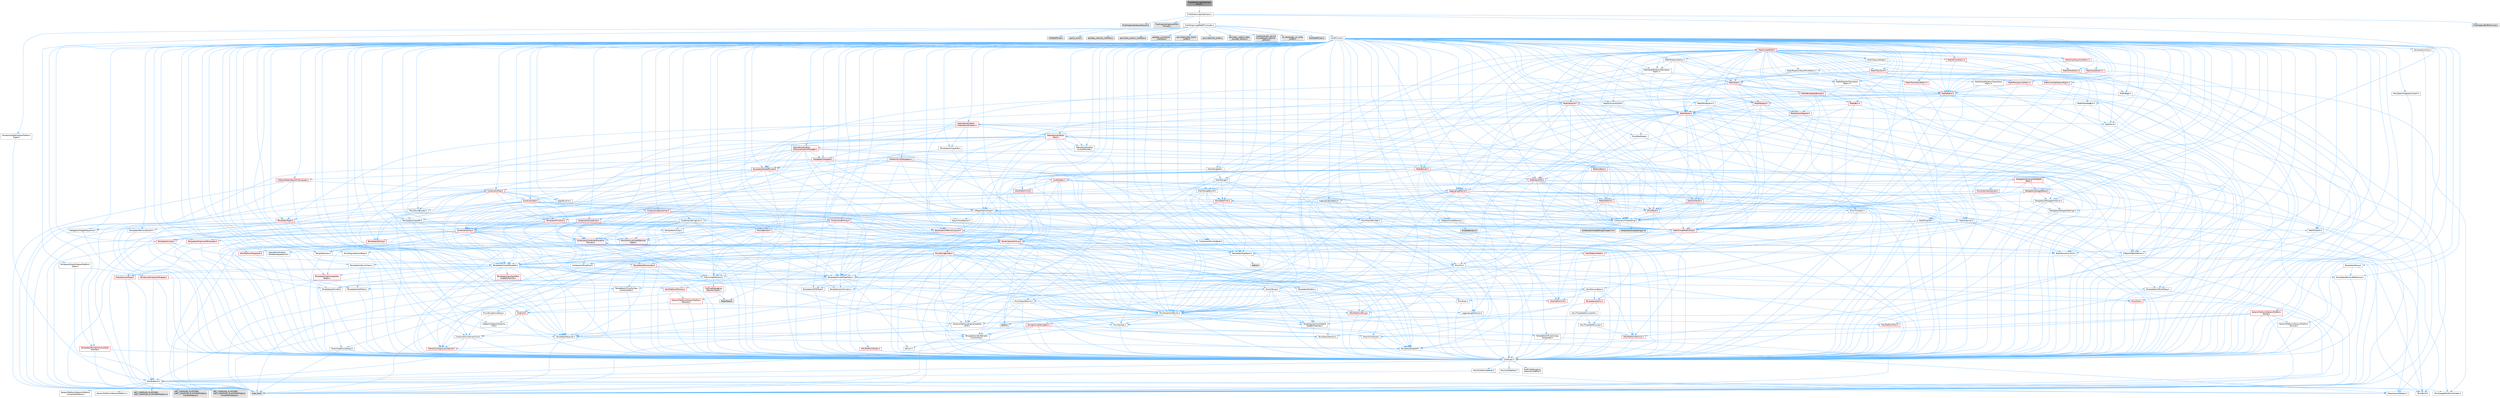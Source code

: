 digraph "PixelStreamingVideoInputNV12.h"
{
 // INTERACTIVE_SVG=YES
 // LATEX_PDF_SIZE
  bgcolor="transparent";
  edge [fontname=Helvetica,fontsize=10,labelfontname=Helvetica,labelfontsize=10];
  node [fontname=Helvetica,fontsize=10,shape=box,height=0.2,width=0.4];
  Node1 [id="Node000001",label="PixelStreamingVideoInput\lNV12.h",height=0.2,width=0.4,color="gray40", fillcolor="grey60", style="filled", fontcolor="black",tooltip=" "];
  Node1 -> Node2 [id="edge1_Node000001_Node000002",color="steelblue1",style="solid",tooltip=" "];
  Node2 [id="Node000002",label="PixelStreamingVideoInput.h",height=0.2,width=0.4,color="grey40", fillcolor="white", style="filled",URL="$d4/d70/PixelStreamingVideoInput_8h.html",tooltip=" "];
  Node2 -> Node3 [id="edge2_Node000002_Node000003",color="steelblue1",style="solid",tooltip=" "];
  Node3 [id="Node000003",label="IPixelCaptureCapturerSource.h",height=0.2,width=0.4,color="grey60", fillcolor="#E0E0E0", style="filled",tooltip=" "];
  Node2 -> Node4 [id="edge3_Node000002_Node000004",color="steelblue1",style="solid",tooltip=" "];
  Node4 [id="Node000004",label="PixelCaptureCapturerMulti\lFormat.h",height=0.2,width=0.4,color="grey60", fillcolor="#E0E0E0", style="filled",tooltip=" "];
  Node2 -> Node5 [id="edge4_Node000002_Node000005",color="steelblue1",style="solid",tooltip=" "];
  Node5 [id="Node000005",label="Delegates/IDelegateInstance.h",height=0.2,width=0.4,color="grey40", fillcolor="white", style="filled",URL="$d2/d10/IDelegateInstance_8h.html",tooltip=" "];
  Node5 -> Node6 [id="edge5_Node000005_Node000006",color="steelblue1",style="solid",tooltip=" "];
  Node6 [id="Node000006",label="CoreTypes.h",height=0.2,width=0.4,color="grey40", fillcolor="white", style="filled",URL="$dc/dec/CoreTypes_8h.html",tooltip=" "];
  Node6 -> Node7 [id="edge6_Node000006_Node000007",color="steelblue1",style="solid",tooltip=" "];
  Node7 [id="Node000007",label="HAL/Platform.h",height=0.2,width=0.4,color="grey40", fillcolor="white", style="filled",URL="$d9/dd0/Platform_8h.html",tooltip=" "];
  Node7 -> Node8 [id="edge7_Node000007_Node000008",color="steelblue1",style="solid",tooltip=" "];
  Node8 [id="Node000008",label="Misc/Build.h",height=0.2,width=0.4,color="grey40", fillcolor="white", style="filled",URL="$d3/dbb/Build_8h.html",tooltip=" "];
  Node7 -> Node9 [id="edge8_Node000007_Node000009",color="steelblue1",style="solid",tooltip=" "];
  Node9 [id="Node000009",label="Misc/LargeWorldCoordinates.h",height=0.2,width=0.4,color="grey40", fillcolor="white", style="filled",URL="$d2/dcb/LargeWorldCoordinates_8h.html",tooltip=" "];
  Node7 -> Node10 [id="edge9_Node000007_Node000010",color="steelblue1",style="solid",tooltip=" "];
  Node10 [id="Node000010",label="type_traits",height=0.2,width=0.4,color="grey60", fillcolor="#E0E0E0", style="filled",tooltip=" "];
  Node7 -> Node11 [id="edge10_Node000007_Node000011",color="steelblue1",style="solid",tooltip=" "];
  Node11 [id="Node000011",label="PreprocessorHelpers.h",height=0.2,width=0.4,color="grey40", fillcolor="white", style="filled",URL="$db/ddb/PreprocessorHelpers_8h.html",tooltip=" "];
  Node7 -> Node12 [id="edge11_Node000007_Node000012",color="steelblue1",style="solid",tooltip=" "];
  Node12 [id="Node000012",label="UBT_COMPILED_PLATFORM\l/UBT_COMPILED_PLATFORMPlatform\lCompilerPreSetup.h",height=0.2,width=0.4,color="grey60", fillcolor="#E0E0E0", style="filled",tooltip=" "];
  Node7 -> Node13 [id="edge12_Node000007_Node000013",color="steelblue1",style="solid",tooltip=" "];
  Node13 [id="Node000013",label="GenericPlatform/GenericPlatform\lCompilerPreSetup.h",height=0.2,width=0.4,color="grey40", fillcolor="white", style="filled",URL="$d9/dc8/GenericPlatformCompilerPreSetup_8h.html",tooltip=" "];
  Node7 -> Node14 [id="edge13_Node000007_Node000014",color="steelblue1",style="solid",tooltip=" "];
  Node14 [id="Node000014",label="GenericPlatform/GenericPlatform.h",height=0.2,width=0.4,color="grey40", fillcolor="white", style="filled",URL="$d6/d84/GenericPlatform_8h.html",tooltip=" "];
  Node7 -> Node15 [id="edge14_Node000007_Node000015",color="steelblue1",style="solid",tooltip=" "];
  Node15 [id="Node000015",label="UBT_COMPILED_PLATFORM\l/UBT_COMPILED_PLATFORMPlatform.h",height=0.2,width=0.4,color="grey60", fillcolor="#E0E0E0", style="filled",tooltip=" "];
  Node7 -> Node16 [id="edge15_Node000007_Node000016",color="steelblue1",style="solid",tooltip=" "];
  Node16 [id="Node000016",label="UBT_COMPILED_PLATFORM\l/UBT_COMPILED_PLATFORMPlatform\lCompilerSetup.h",height=0.2,width=0.4,color="grey60", fillcolor="#E0E0E0", style="filled",tooltip=" "];
  Node6 -> Node17 [id="edge16_Node000006_Node000017",color="steelblue1",style="solid",tooltip=" "];
  Node17 [id="Node000017",label="ProfilingDebugging\l/UMemoryDefines.h",height=0.2,width=0.4,color="grey40", fillcolor="white", style="filled",URL="$d2/da2/UMemoryDefines_8h.html",tooltip=" "];
  Node6 -> Node18 [id="edge17_Node000006_Node000018",color="steelblue1",style="solid",tooltip=" "];
  Node18 [id="Node000018",label="Misc/CoreMiscDefines.h",height=0.2,width=0.4,color="grey40", fillcolor="white", style="filled",URL="$da/d38/CoreMiscDefines_8h.html",tooltip=" "];
  Node18 -> Node7 [id="edge18_Node000018_Node000007",color="steelblue1",style="solid",tooltip=" "];
  Node18 -> Node11 [id="edge19_Node000018_Node000011",color="steelblue1",style="solid",tooltip=" "];
  Node6 -> Node19 [id="edge20_Node000006_Node000019",color="steelblue1",style="solid",tooltip=" "];
  Node19 [id="Node000019",label="Misc/CoreDefines.h",height=0.2,width=0.4,color="grey40", fillcolor="white", style="filled",URL="$d3/dd2/CoreDefines_8h.html",tooltip=" "];
  Node5 -> Node20 [id="edge21_Node000005_Node000020",color="steelblue1",style="solid",tooltip=" "];
  Node20 [id="Node000020",label="Templates/TypeHash.h",height=0.2,width=0.4,color="grey40", fillcolor="white", style="filled",URL="$d1/d62/TypeHash_8h.html",tooltip=" "];
  Node20 -> Node6 [id="edge22_Node000020_Node000006",color="steelblue1",style="solid",tooltip=" "];
  Node20 -> Node21 [id="edge23_Node000020_Node000021",color="steelblue1",style="solid",tooltip=" "];
  Node21 [id="Node000021",label="Templates/Requires.h",height=0.2,width=0.4,color="grey40", fillcolor="white", style="filled",URL="$dc/d96/Requires_8h.html",tooltip=" "];
  Node21 -> Node22 [id="edge24_Node000021_Node000022",color="steelblue1",style="solid",tooltip=" "];
  Node22 [id="Node000022",label="Templates/EnableIf.h",height=0.2,width=0.4,color="grey40", fillcolor="white", style="filled",URL="$d7/d60/EnableIf_8h.html",tooltip=" "];
  Node22 -> Node6 [id="edge25_Node000022_Node000006",color="steelblue1",style="solid",tooltip=" "];
  Node21 -> Node10 [id="edge26_Node000021_Node000010",color="steelblue1",style="solid",tooltip=" "];
  Node20 -> Node23 [id="edge27_Node000020_Node000023",color="steelblue1",style="solid",tooltip=" "];
  Node23 [id="Node000023",label="Misc/Crc.h",height=0.2,width=0.4,color="grey40", fillcolor="white", style="filled",URL="$d4/dd2/Crc_8h.html",tooltip=" "];
  Node23 -> Node6 [id="edge28_Node000023_Node000006",color="steelblue1",style="solid",tooltip=" "];
  Node23 -> Node24 [id="edge29_Node000023_Node000024",color="steelblue1",style="solid",tooltip=" "];
  Node24 [id="Node000024",label="HAL/PlatformString.h",height=0.2,width=0.4,color="red", fillcolor="#FFF0F0", style="filled",URL="$db/db5/PlatformString_8h.html",tooltip=" "];
  Node24 -> Node6 [id="edge30_Node000024_Node000006",color="steelblue1",style="solid",tooltip=" "];
  Node23 -> Node26 [id="edge31_Node000023_Node000026",color="steelblue1",style="solid",tooltip=" "];
  Node26 [id="Node000026",label="Misc/AssertionMacros.h",height=0.2,width=0.4,color="grey40", fillcolor="white", style="filled",URL="$d0/dfa/AssertionMacros_8h.html",tooltip=" "];
  Node26 -> Node6 [id="edge32_Node000026_Node000006",color="steelblue1",style="solid",tooltip=" "];
  Node26 -> Node7 [id="edge33_Node000026_Node000007",color="steelblue1",style="solid",tooltip=" "];
  Node26 -> Node27 [id="edge34_Node000026_Node000027",color="steelblue1",style="solid",tooltip=" "];
  Node27 [id="Node000027",label="HAL/PlatformMisc.h",height=0.2,width=0.4,color="red", fillcolor="#FFF0F0", style="filled",URL="$d0/df5/PlatformMisc_8h.html",tooltip=" "];
  Node27 -> Node6 [id="edge35_Node000027_Node000006",color="steelblue1",style="solid",tooltip=" "];
  Node26 -> Node11 [id="edge36_Node000026_Node000011",color="steelblue1",style="solid",tooltip=" "];
  Node26 -> Node22 [id="edge37_Node000026_Node000022",color="steelblue1",style="solid",tooltip=" "];
  Node26 -> Node63 [id="edge38_Node000026_Node000063",color="steelblue1",style="solid",tooltip=" "];
  Node63 [id="Node000063",label="Templates/IsArrayOrRefOf\lTypeByPredicate.h",height=0.2,width=0.4,color="grey40", fillcolor="white", style="filled",URL="$d6/da1/IsArrayOrRefOfTypeByPredicate_8h.html",tooltip=" "];
  Node63 -> Node6 [id="edge39_Node000063_Node000006",color="steelblue1",style="solid",tooltip=" "];
  Node26 -> Node64 [id="edge40_Node000026_Node000064",color="steelblue1",style="solid",tooltip=" "];
  Node64 [id="Node000064",label="Templates/IsValidVariadic\lFunctionArg.h",height=0.2,width=0.4,color="grey40", fillcolor="white", style="filled",URL="$d0/dc8/IsValidVariadicFunctionArg_8h.html",tooltip=" "];
  Node64 -> Node6 [id="edge41_Node000064_Node000006",color="steelblue1",style="solid",tooltip=" "];
  Node64 -> Node65 [id="edge42_Node000064_Node000065",color="steelblue1",style="solid",tooltip=" "];
  Node65 [id="Node000065",label="IsEnum.h",height=0.2,width=0.4,color="grey40", fillcolor="white", style="filled",URL="$d4/de5/IsEnum_8h.html",tooltip=" "];
  Node64 -> Node10 [id="edge43_Node000064_Node000010",color="steelblue1",style="solid",tooltip=" "];
  Node26 -> Node66 [id="edge44_Node000026_Node000066",color="steelblue1",style="solid",tooltip=" "];
  Node66 [id="Node000066",label="Traits/IsCharEncodingCompatible\lWith.h",height=0.2,width=0.4,color="grey40", fillcolor="white", style="filled",URL="$df/dd1/IsCharEncodingCompatibleWith_8h.html",tooltip=" "];
  Node66 -> Node10 [id="edge45_Node000066_Node000010",color="steelblue1",style="solid",tooltip=" "];
  Node66 -> Node67 [id="edge46_Node000066_Node000067",color="steelblue1",style="solid",tooltip=" "];
  Node67 [id="Node000067",label="Traits/IsCharType.h",height=0.2,width=0.4,color="grey40", fillcolor="white", style="filled",URL="$db/d51/IsCharType_8h.html",tooltip=" "];
  Node67 -> Node6 [id="edge47_Node000067_Node000006",color="steelblue1",style="solid",tooltip=" "];
  Node26 -> Node68 [id="edge48_Node000026_Node000068",color="steelblue1",style="solid",tooltip=" "];
  Node68 [id="Node000068",label="Misc/VarArgs.h",height=0.2,width=0.4,color="grey40", fillcolor="white", style="filled",URL="$d5/d6f/VarArgs_8h.html",tooltip=" "];
  Node68 -> Node6 [id="edge49_Node000068_Node000006",color="steelblue1",style="solid",tooltip=" "];
  Node26 -> Node69 [id="edge50_Node000026_Node000069",color="steelblue1",style="solid",tooltip=" "];
  Node69 [id="Node000069",label="String/FormatStringSan.h",height=0.2,width=0.4,color="red", fillcolor="#FFF0F0", style="filled",URL="$d3/d8b/FormatStringSan_8h.html",tooltip=" "];
  Node69 -> Node10 [id="edge51_Node000069_Node000010",color="steelblue1",style="solid",tooltip=" "];
  Node69 -> Node6 [id="edge52_Node000069_Node000006",color="steelblue1",style="solid",tooltip=" "];
  Node69 -> Node21 [id="edge53_Node000069_Node000021",color="steelblue1",style="solid",tooltip=" "];
  Node69 -> Node70 [id="edge54_Node000069_Node000070",color="steelblue1",style="solid",tooltip=" "];
  Node70 [id="Node000070",label="Templates/Identity.h",height=0.2,width=0.4,color="grey40", fillcolor="white", style="filled",URL="$d0/dd5/Identity_8h.html",tooltip=" "];
  Node69 -> Node64 [id="edge55_Node000069_Node000064",color="steelblue1",style="solid",tooltip=" "];
  Node69 -> Node67 [id="edge56_Node000069_Node000067",color="steelblue1",style="solid",tooltip=" "];
  Node69 -> Node35 [id="edge57_Node000069_Node000035",color="steelblue1",style="solid",tooltip=" "];
  Node35 [id="Node000035",label="Containers/ContainersFwd.h",height=0.2,width=0.4,color="grey40", fillcolor="white", style="filled",URL="$d4/d0a/ContainersFwd_8h.html",tooltip=" "];
  Node35 -> Node7 [id="edge58_Node000035_Node000007",color="steelblue1",style="solid",tooltip=" "];
  Node35 -> Node6 [id="edge59_Node000035_Node000006",color="steelblue1",style="solid",tooltip=" "];
  Node35 -> Node32 [id="edge60_Node000035_Node000032",color="steelblue1",style="solid",tooltip=" "];
  Node32 [id="Node000032",label="Traits/IsContiguousContainer.h",height=0.2,width=0.4,color="red", fillcolor="#FFF0F0", style="filled",URL="$d5/d3c/IsContiguousContainer_8h.html",tooltip=" "];
  Node32 -> Node6 [id="edge61_Node000032_Node000006",color="steelblue1",style="solid",tooltip=" "];
  Node26 -> Node74 [id="edge62_Node000026_Node000074",color="steelblue1",style="solid",tooltip=" "];
  Node74 [id="Node000074",label="atomic",height=0.2,width=0.4,color="grey60", fillcolor="#E0E0E0", style="filled",tooltip=" "];
  Node23 -> Node75 [id="edge63_Node000023_Node000075",color="steelblue1",style="solid",tooltip=" "];
  Node75 [id="Node000075",label="Misc/CString.h",height=0.2,width=0.4,color="grey40", fillcolor="white", style="filled",URL="$d2/d49/CString_8h.html",tooltip=" "];
  Node75 -> Node6 [id="edge64_Node000075_Node000006",color="steelblue1",style="solid",tooltip=" "];
  Node75 -> Node39 [id="edge65_Node000075_Node000039",color="steelblue1",style="solid",tooltip=" "];
  Node39 [id="Node000039",label="HAL/PlatformCrt.h",height=0.2,width=0.4,color="red", fillcolor="#FFF0F0", style="filled",URL="$d8/d75/PlatformCrt_8h.html",tooltip=" "];
  Node75 -> Node24 [id="edge66_Node000075_Node000024",color="steelblue1",style="solid",tooltip=" "];
  Node75 -> Node26 [id="edge67_Node000075_Node000026",color="steelblue1",style="solid",tooltip=" "];
  Node75 -> Node76 [id="edge68_Node000075_Node000076",color="steelblue1",style="solid",tooltip=" "];
  Node76 [id="Node000076",label="Misc/Char.h",height=0.2,width=0.4,color="red", fillcolor="#FFF0F0", style="filled",URL="$d0/d58/Char_8h.html",tooltip=" "];
  Node76 -> Node6 [id="edge69_Node000076_Node000006",color="steelblue1",style="solid",tooltip=" "];
  Node76 -> Node10 [id="edge70_Node000076_Node000010",color="steelblue1",style="solid",tooltip=" "];
  Node75 -> Node68 [id="edge71_Node000075_Node000068",color="steelblue1",style="solid",tooltip=" "];
  Node75 -> Node63 [id="edge72_Node000075_Node000063",color="steelblue1",style="solid",tooltip=" "];
  Node75 -> Node64 [id="edge73_Node000075_Node000064",color="steelblue1",style="solid",tooltip=" "];
  Node75 -> Node66 [id="edge74_Node000075_Node000066",color="steelblue1",style="solid",tooltip=" "];
  Node23 -> Node76 [id="edge75_Node000023_Node000076",color="steelblue1",style="solid",tooltip=" "];
  Node23 -> Node80 [id="edge76_Node000023_Node000080",color="steelblue1",style="solid",tooltip=" "];
  Node80 [id="Node000080",label="Templates/UnrealTypeTraits.h",height=0.2,width=0.4,color="grey40", fillcolor="white", style="filled",URL="$d2/d2d/UnrealTypeTraits_8h.html",tooltip=" "];
  Node80 -> Node6 [id="edge77_Node000080_Node000006",color="steelblue1",style="solid",tooltip=" "];
  Node80 -> Node81 [id="edge78_Node000080_Node000081",color="steelblue1",style="solid",tooltip=" "];
  Node81 [id="Node000081",label="Templates/IsPointer.h",height=0.2,width=0.4,color="grey40", fillcolor="white", style="filled",URL="$d7/d05/IsPointer_8h.html",tooltip=" "];
  Node81 -> Node6 [id="edge79_Node000081_Node000006",color="steelblue1",style="solid",tooltip=" "];
  Node80 -> Node26 [id="edge80_Node000080_Node000026",color="steelblue1",style="solid",tooltip=" "];
  Node80 -> Node82 [id="edge81_Node000080_Node000082",color="steelblue1",style="solid",tooltip=" "];
  Node82 [id="Node000082",label="Templates/AndOrNot.h",height=0.2,width=0.4,color="grey40", fillcolor="white", style="filled",URL="$db/d0a/AndOrNot_8h.html",tooltip=" "];
  Node82 -> Node6 [id="edge82_Node000082_Node000006",color="steelblue1",style="solid",tooltip=" "];
  Node80 -> Node22 [id="edge83_Node000080_Node000022",color="steelblue1",style="solid",tooltip=" "];
  Node80 -> Node83 [id="edge84_Node000080_Node000083",color="steelblue1",style="solid",tooltip=" "];
  Node83 [id="Node000083",label="Templates/IsArithmetic.h",height=0.2,width=0.4,color="grey40", fillcolor="white", style="filled",URL="$d2/d5d/IsArithmetic_8h.html",tooltip=" "];
  Node83 -> Node6 [id="edge85_Node000083_Node000006",color="steelblue1",style="solid",tooltip=" "];
  Node80 -> Node65 [id="edge86_Node000080_Node000065",color="steelblue1",style="solid",tooltip=" "];
  Node80 -> Node84 [id="edge87_Node000080_Node000084",color="steelblue1",style="solid",tooltip=" "];
  Node84 [id="Node000084",label="Templates/Models.h",height=0.2,width=0.4,color="grey40", fillcolor="white", style="filled",URL="$d3/d0c/Models_8h.html",tooltip=" "];
  Node84 -> Node70 [id="edge88_Node000084_Node000070",color="steelblue1",style="solid",tooltip=" "];
  Node80 -> Node85 [id="edge89_Node000080_Node000085",color="steelblue1",style="solid",tooltip=" "];
  Node85 [id="Node000085",label="Templates/IsPODType.h",height=0.2,width=0.4,color="grey40", fillcolor="white", style="filled",URL="$d7/db1/IsPODType_8h.html",tooltip=" "];
  Node85 -> Node6 [id="edge90_Node000085_Node000006",color="steelblue1",style="solid",tooltip=" "];
  Node80 -> Node86 [id="edge91_Node000080_Node000086",color="steelblue1",style="solid",tooltip=" "];
  Node86 [id="Node000086",label="Templates/IsUECoreType.h",height=0.2,width=0.4,color="grey40", fillcolor="white", style="filled",URL="$d1/db8/IsUECoreType_8h.html",tooltip=" "];
  Node86 -> Node6 [id="edge92_Node000086_Node000006",color="steelblue1",style="solid",tooltip=" "];
  Node86 -> Node10 [id="edge93_Node000086_Node000010",color="steelblue1",style="solid",tooltip=" "];
  Node80 -> Node87 [id="edge94_Node000080_Node000087",color="steelblue1",style="solid",tooltip=" "];
  Node87 [id="Node000087",label="Templates/IsTriviallyCopy\lConstructible.h",height=0.2,width=0.4,color="grey40", fillcolor="white", style="filled",URL="$d3/d78/IsTriviallyCopyConstructible_8h.html",tooltip=" "];
  Node87 -> Node6 [id="edge95_Node000087_Node000006",color="steelblue1",style="solid",tooltip=" "];
  Node87 -> Node10 [id="edge96_Node000087_Node000010",color="steelblue1",style="solid",tooltip=" "];
  Node23 -> Node67 [id="edge97_Node000023_Node000067",color="steelblue1",style="solid",tooltip=" "];
  Node20 -> Node88 [id="edge98_Node000020_Node000088",color="steelblue1",style="solid",tooltip=" "];
  Node88 [id="Node000088",label="stdint.h",height=0.2,width=0.4,color="grey60", fillcolor="#E0E0E0", style="filled",tooltip=" "];
  Node20 -> Node10 [id="edge99_Node000020_Node000010",color="steelblue1",style="solid",tooltip=" "];
  Node5 -> Node89 [id="edge100_Node000005_Node000089",color="steelblue1",style="solid",tooltip=" "];
  Node89 [id="Node000089",label="UObject/NameTypes.h",height=0.2,width=0.4,color="grey40", fillcolor="white", style="filled",URL="$d6/d35/NameTypes_8h.html",tooltip=" "];
  Node89 -> Node6 [id="edge101_Node000089_Node000006",color="steelblue1",style="solid",tooltip=" "];
  Node89 -> Node26 [id="edge102_Node000089_Node000026",color="steelblue1",style="solid",tooltip=" "];
  Node89 -> Node90 [id="edge103_Node000089_Node000090",color="steelblue1",style="solid",tooltip=" "];
  Node90 [id="Node000090",label="HAL/UnrealMemory.h",height=0.2,width=0.4,color="grey40", fillcolor="white", style="filled",URL="$d9/d96/UnrealMemory_8h.html",tooltip=" "];
  Node90 -> Node6 [id="edge104_Node000090_Node000006",color="steelblue1",style="solid",tooltip=" "];
  Node90 -> Node91 [id="edge105_Node000090_Node000091",color="steelblue1",style="solid",tooltip=" "];
  Node91 [id="Node000091",label="GenericPlatform/GenericPlatform\lMemory.h",height=0.2,width=0.4,color="red", fillcolor="#FFF0F0", style="filled",URL="$dd/d22/GenericPlatformMemory_8h.html",tooltip=" "];
  Node91 -> Node34 [id="edge106_Node000091_Node000034",color="steelblue1",style="solid",tooltip=" "];
  Node34 [id="Node000034",label="CoreFwd.h",height=0.2,width=0.4,color="red", fillcolor="#FFF0F0", style="filled",URL="$d1/d1e/CoreFwd_8h.html",tooltip=" "];
  Node34 -> Node6 [id="edge107_Node000034_Node000006",color="steelblue1",style="solid",tooltip=" "];
  Node34 -> Node35 [id="edge108_Node000034_Node000035",color="steelblue1",style="solid",tooltip=" "];
  Node34 -> Node37 [id="edge109_Node000034_Node000037",color="steelblue1",style="solid",tooltip=" "];
  Node37 [id="Node000037",label="UObject/UObjectHierarchy\lFwd.h",height=0.2,width=0.4,color="grey40", fillcolor="white", style="filled",URL="$d3/d13/UObjectHierarchyFwd_8h.html",tooltip=" "];
  Node91 -> Node6 [id="edge110_Node000091_Node000006",color="steelblue1",style="solid",tooltip=" "];
  Node91 -> Node24 [id="edge111_Node000091_Node000024",color="steelblue1",style="solid",tooltip=" "];
  Node90 -> Node92 [id="edge112_Node000090_Node000092",color="steelblue1",style="solid",tooltip=" "];
  Node92 [id="Node000092",label="HAL/MemoryBase.h",height=0.2,width=0.4,color="grey40", fillcolor="white", style="filled",URL="$d6/d9f/MemoryBase_8h.html",tooltip=" "];
  Node92 -> Node6 [id="edge113_Node000092_Node000006",color="steelblue1",style="solid",tooltip=" "];
  Node92 -> Node56 [id="edge114_Node000092_Node000056",color="steelblue1",style="solid",tooltip=" "];
  Node56 [id="Node000056",label="HAL/PlatformAtomics.h",height=0.2,width=0.4,color="red", fillcolor="#FFF0F0", style="filled",URL="$d3/d36/PlatformAtomics_8h.html",tooltip=" "];
  Node56 -> Node6 [id="edge115_Node000056_Node000006",color="steelblue1",style="solid",tooltip=" "];
  Node92 -> Node39 [id="edge116_Node000092_Node000039",color="steelblue1",style="solid",tooltip=" "];
  Node92 -> Node93 [id="edge117_Node000092_Node000093",color="steelblue1",style="solid",tooltip=" "];
  Node93 [id="Node000093",label="Misc/Exec.h",height=0.2,width=0.4,color="grey40", fillcolor="white", style="filled",URL="$de/ddb/Exec_8h.html",tooltip=" "];
  Node93 -> Node6 [id="edge118_Node000093_Node000006",color="steelblue1",style="solid",tooltip=" "];
  Node93 -> Node26 [id="edge119_Node000093_Node000026",color="steelblue1",style="solid",tooltip=" "];
  Node92 -> Node94 [id="edge120_Node000092_Node000094",color="steelblue1",style="solid",tooltip=" "];
  Node94 [id="Node000094",label="Misc/OutputDevice.h",height=0.2,width=0.4,color="grey40", fillcolor="white", style="filled",URL="$d7/d32/OutputDevice_8h.html",tooltip=" "];
  Node94 -> Node34 [id="edge121_Node000094_Node000034",color="steelblue1",style="solid",tooltip=" "];
  Node94 -> Node6 [id="edge122_Node000094_Node000006",color="steelblue1",style="solid",tooltip=" "];
  Node94 -> Node95 [id="edge123_Node000094_Node000095",color="steelblue1",style="solid",tooltip=" "];
  Node95 [id="Node000095",label="Logging/LogVerbosity.h",height=0.2,width=0.4,color="grey40", fillcolor="white", style="filled",URL="$d2/d8f/LogVerbosity_8h.html",tooltip=" "];
  Node95 -> Node6 [id="edge124_Node000095_Node000006",color="steelblue1",style="solid",tooltip=" "];
  Node94 -> Node68 [id="edge125_Node000094_Node000068",color="steelblue1",style="solid",tooltip=" "];
  Node94 -> Node63 [id="edge126_Node000094_Node000063",color="steelblue1",style="solid",tooltip=" "];
  Node94 -> Node64 [id="edge127_Node000094_Node000064",color="steelblue1",style="solid",tooltip=" "];
  Node94 -> Node66 [id="edge128_Node000094_Node000066",color="steelblue1",style="solid",tooltip=" "];
  Node92 -> Node96 [id="edge129_Node000092_Node000096",color="steelblue1",style="solid",tooltip=" "];
  Node96 [id="Node000096",label="Templates/Atomic.h",height=0.2,width=0.4,color="red", fillcolor="#FFF0F0", style="filled",URL="$d3/d91/Atomic_8h.html",tooltip=" "];
  Node96 -> Node97 [id="edge130_Node000096_Node000097",color="steelblue1",style="solid",tooltip=" "];
  Node97 [id="Node000097",label="HAL/ThreadSafeCounter.h",height=0.2,width=0.4,color="grey40", fillcolor="white", style="filled",URL="$dc/dc9/ThreadSafeCounter_8h.html",tooltip=" "];
  Node97 -> Node6 [id="edge131_Node000097_Node000006",color="steelblue1",style="solid",tooltip=" "];
  Node97 -> Node56 [id="edge132_Node000097_Node000056",color="steelblue1",style="solid",tooltip=" "];
  Node96 -> Node98 [id="edge133_Node000096_Node000098",color="steelblue1",style="solid",tooltip=" "];
  Node98 [id="Node000098",label="HAL/ThreadSafeCounter64.h",height=0.2,width=0.4,color="grey40", fillcolor="white", style="filled",URL="$d0/d12/ThreadSafeCounter64_8h.html",tooltip=" "];
  Node98 -> Node6 [id="edge134_Node000098_Node000006",color="steelblue1",style="solid",tooltip=" "];
  Node98 -> Node97 [id="edge135_Node000098_Node000097",color="steelblue1",style="solid",tooltip=" "];
  Node96 -> Node74 [id="edge136_Node000096_Node000074",color="steelblue1",style="solid",tooltip=" "];
  Node90 -> Node102 [id="edge137_Node000090_Node000102",color="steelblue1",style="solid",tooltip=" "];
  Node102 [id="Node000102",label="HAL/PlatformMemory.h",height=0.2,width=0.4,color="red", fillcolor="#FFF0F0", style="filled",URL="$de/d68/PlatformMemory_8h.html",tooltip=" "];
  Node102 -> Node6 [id="edge138_Node000102_Node000006",color="steelblue1",style="solid",tooltip=" "];
  Node102 -> Node91 [id="edge139_Node000102_Node000091",color="steelblue1",style="solid",tooltip=" "];
  Node90 -> Node104 [id="edge140_Node000090_Node000104",color="steelblue1",style="solid",tooltip=" "];
  Node104 [id="Node000104",label="ProfilingDebugging\l/MemoryTrace.h",height=0.2,width=0.4,color="red", fillcolor="#FFF0F0", style="filled",URL="$da/dd7/MemoryTrace_8h.html",tooltip=" "];
  Node104 -> Node7 [id="edge141_Node000104_Node000007",color="steelblue1",style="solid",tooltip=" "];
  Node104 -> Node62 [id="edge142_Node000104_Node000062",color="steelblue1",style="solid",tooltip=" "];
  Node62 [id="Node000062",label="Trace/Trace.h",height=0.2,width=0.4,color="grey60", fillcolor="#E0E0E0", style="filled",tooltip=" "];
  Node90 -> Node81 [id="edge143_Node000090_Node000081",color="steelblue1",style="solid",tooltip=" "];
  Node89 -> Node80 [id="edge144_Node000089_Node000080",color="steelblue1",style="solid",tooltip=" "];
  Node89 -> Node105 [id="edge145_Node000089_Node000105",color="steelblue1",style="solid",tooltip=" "];
  Node105 [id="Node000105",label="Templates/UnrealTemplate.h",height=0.2,width=0.4,color="grey40", fillcolor="white", style="filled",URL="$d4/d24/UnrealTemplate_8h.html",tooltip=" "];
  Node105 -> Node6 [id="edge146_Node000105_Node000006",color="steelblue1",style="solid",tooltip=" "];
  Node105 -> Node81 [id="edge147_Node000105_Node000081",color="steelblue1",style="solid",tooltip=" "];
  Node105 -> Node90 [id="edge148_Node000105_Node000090",color="steelblue1",style="solid",tooltip=" "];
  Node105 -> Node106 [id="edge149_Node000105_Node000106",color="steelblue1",style="solid",tooltip=" "];
  Node106 [id="Node000106",label="Templates/CopyQualifiers\lAndRefsFromTo.h",height=0.2,width=0.4,color="red", fillcolor="#FFF0F0", style="filled",URL="$d3/db3/CopyQualifiersAndRefsFromTo_8h.html",tooltip=" "];
  Node105 -> Node80 [id="edge150_Node000105_Node000080",color="steelblue1",style="solid",tooltip=" "];
  Node105 -> Node108 [id="edge151_Node000105_Node000108",color="steelblue1",style="solid",tooltip=" "];
  Node108 [id="Node000108",label="Templates/RemoveReference.h",height=0.2,width=0.4,color="grey40", fillcolor="white", style="filled",URL="$da/dbe/RemoveReference_8h.html",tooltip=" "];
  Node108 -> Node6 [id="edge152_Node000108_Node000006",color="steelblue1",style="solid",tooltip=" "];
  Node105 -> Node21 [id="edge153_Node000105_Node000021",color="steelblue1",style="solid",tooltip=" "];
  Node105 -> Node109 [id="edge154_Node000105_Node000109",color="steelblue1",style="solid",tooltip=" "];
  Node109 [id="Node000109",label="Templates/TypeCompatible\lBytes.h",height=0.2,width=0.4,color="red", fillcolor="#FFF0F0", style="filled",URL="$df/d0a/TypeCompatibleBytes_8h.html",tooltip=" "];
  Node109 -> Node6 [id="edge155_Node000109_Node000006",color="steelblue1",style="solid",tooltip=" "];
  Node109 -> Node10 [id="edge156_Node000109_Node000010",color="steelblue1",style="solid",tooltip=" "];
  Node105 -> Node70 [id="edge157_Node000105_Node000070",color="steelblue1",style="solid",tooltip=" "];
  Node105 -> Node32 [id="edge158_Node000105_Node000032",color="steelblue1",style="solid",tooltip=" "];
  Node105 -> Node110 [id="edge159_Node000105_Node000110",color="steelblue1",style="solid",tooltip=" "];
  Node110 [id="Node000110",label="Traits/UseBitwiseSwap.h",height=0.2,width=0.4,color="grey40", fillcolor="white", style="filled",URL="$db/df3/UseBitwiseSwap_8h.html",tooltip=" "];
  Node110 -> Node6 [id="edge160_Node000110_Node000006",color="steelblue1",style="solid",tooltip=" "];
  Node110 -> Node10 [id="edge161_Node000110_Node000010",color="steelblue1",style="solid",tooltip=" "];
  Node105 -> Node10 [id="edge162_Node000105_Node000010",color="steelblue1",style="solid",tooltip=" "];
  Node89 -> Node111 [id="edge163_Node000089_Node000111",color="steelblue1",style="solid",tooltip=" "];
  Node111 [id="Node000111",label="Containers/UnrealString.h",height=0.2,width=0.4,color="grey40", fillcolor="white", style="filled",URL="$d5/dba/UnrealString_8h.html",tooltip=" "];
  Node111 -> Node112 [id="edge164_Node000111_Node000112",color="steelblue1",style="solid",tooltip=" "];
  Node112 [id="Node000112",label="Containers/UnrealStringIncludes.h.inl",height=0.2,width=0.4,color="grey60", fillcolor="#E0E0E0", style="filled",tooltip=" "];
  Node111 -> Node113 [id="edge165_Node000111_Node000113",color="steelblue1",style="solid",tooltip=" "];
  Node113 [id="Node000113",label="Containers/UnrealString.h.inl",height=0.2,width=0.4,color="grey60", fillcolor="#E0E0E0", style="filled",tooltip=" "];
  Node111 -> Node114 [id="edge166_Node000111_Node000114",color="steelblue1",style="solid",tooltip=" "];
  Node114 [id="Node000114",label="Misc/StringFormatArg.h",height=0.2,width=0.4,color="grey40", fillcolor="white", style="filled",URL="$d2/d16/StringFormatArg_8h.html",tooltip=" "];
  Node114 -> Node35 [id="edge167_Node000114_Node000035",color="steelblue1",style="solid",tooltip=" "];
  Node89 -> Node115 [id="edge168_Node000089_Node000115",color="steelblue1",style="solid",tooltip=" "];
  Node115 [id="Node000115",label="HAL/CriticalSection.h",height=0.2,width=0.4,color="grey40", fillcolor="white", style="filled",URL="$d6/d90/CriticalSection_8h.html",tooltip=" "];
  Node115 -> Node116 [id="edge169_Node000115_Node000116",color="steelblue1",style="solid",tooltip=" "];
  Node116 [id="Node000116",label="HAL/PlatformMutex.h",height=0.2,width=0.4,color="red", fillcolor="#FFF0F0", style="filled",URL="$d9/d0b/PlatformMutex_8h.html",tooltip=" "];
  Node116 -> Node6 [id="edge170_Node000116_Node000006",color="steelblue1",style="solid",tooltip=" "];
  Node89 -> Node118 [id="edge171_Node000089_Node000118",color="steelblue1",style="solid",tooltip=" "];
  Node118 [id="Node000118",label="Containers/StringConv.h",height=0.2,width=0.4,color="grey40", fillcolor="white", style="filled",URL="$d3/ddf/StringConv_8h.html",tooltip=" "];
  Node118 -> Node6 [id="edge172_Node000118_Node000006",color="steelblue1",style="solid",tooltip=" "];
  Node118 -> Node26 [id="edge173_Node000118_Node000026",color="steelblue1",style="solid",tooltip=" "];
  Node118 -> Node119 [id="edge174_Node000118_Node000119",color="steelblue1",style="solid",tooltip=" "];
  Node119 [id="Node000119",label="Containers/ContainerAllocation\lPolicies.h",height=0.2,width=0.4,color="red", fillcolor="#FFF0F0", style="filled",URL="$d7/dff/ContainerAllocationPolicies_8h.html",tooltip=" "];
  Node119 -> Node6 [id="edge175_Node000119_Node000006",color="steelblue1",style="solid",tooltip=" "];
  Node119 -> Node119 [id="edge176_Node000119_Node000119",color="steelblue1",style="solid",tooltip=" "];
  Node119 -> Node121 [id="edge177_Node000119_Node000121",color="steelblue1",style="solid",tooltip=" "];
  Node121 [id="Node000121",label="HAL/PlatformMath.h",height=0.2,width=0.4,color="red", fillcolor="#FFF0F0", style="filled",URL="$dc/d53/PlatformMath_8h.html",tooltip=" "];
  Node121 -> Node6 [id="edge178_Node000121_Node000006",color="steelblue1",style="solid",tooltip=" "];
  Node119 -> Node90 [id="edge179_Node000119_Node000090",color="steelblue1",style="solid",tooltip=" "];
  Node119 -> Node49 [id="edge180_Node000119_Node000049",color="steelblue1",style="solid",tooltip=" "];
  Node49 [id="Node000049",label="Math/NumericLimits.h",height=0.2,width=0.4,color="grey40", fillcolor="white", style="filled",URL="$df/d1b/NumericLimits_8h.html",tooltip=" "];
  Node49 -> Node6 [id="edge181_Node000049_Node000006",color="steelblue1",style="solid",tooltip=" "];
  Node119 -> Node26 [id="edge182_Node000119_Node000026",color="steelblue1",style="solid",tooltip=" "];
  Node119 -> Node130 [id="edge183_Node000119_Node000130",color="steelblue1",style="solid",tooltip=" "];
  Node130 [id="Node000130",label="Templates/MemoryOps.h",height=0.2,width=0.4,color="red", fillcolor="#FFF0F0", style="filled",URL="$db/dea/MemoryOps_8h.html",tooltip=" "];
  Node130 -> Node6 [id="edge184_Node000130_Node000006",color="steelblue1",style="solid",tooltip=" "];
  Node130 -> Node90 [id="edge185_Node000130_Node000090",color="steelblue1",style="solid",tooltip=" "];
  Node130 -> Node101 [id="edge186_Node000130_Node000101",color="steelblue1",style="solid",tooltip=" "];
  Node101 [id="Node000101",label="Templates/IsTriviallyCopy\lAssignable.h",height=0.2,width=0.4,color="grey40", fillcolor="white", style="filled",URL="$d2/df2/IsTriviallyCopyAssignable_8h.html",tooltip=" "];
  Node101 -> Node6 [id="edge187_Node000101_Node000006",color="steelblue1",style="solid",tooltip=" "];
  Node101 -> Node10 [id="edge188_Node000101_Node000010",color="steelblue1",style="solid",tooltip=" "];
  Node130 -> Node87 [id="edge189_Node000130_Node000087",color="steelblue1",style="solid",tooltip=" "];
  Node130 -> Node21 [id="edge190_Node000130_Node000021",color="steelblue1",style="solid",tooltip=" "];
  Node130 -> Node80 [id="edge191_Node000130_Node000080",color="steelblue1",style="solid",tooltip=" "];
  Node130 -> Node110 [id="edge192_Node000130_Node000110",color="steelblue1",style="solid",tooltip=" "];
  Node130 -> Node10 [id="edge193_Node000130_Node000010",color="steelblue1",style="solid",tooltip=" "];
  Node119 -> Node109 [id="edge194_Node000119_Node000109",color="steelblue1",style="solid",tooltip=" "];
  Node119 -> Node10 [id="edge195_Node000119_Node000010",color="steelblue1",style="solid",tooltip=" "];
  Node118 -> Node131 [id="edge196_Node000118_Node000131",color="steelblue1",style="solid",tooltip=" "];
  Node131 [id="Node000131",label="Containers/Array.h",height=0.2,width=0.4,color="red", fillcolor="#FFF0F0", style="filled",URL="$df/dd0/Array_8h.html",tooltip=" "];
  Node131 -> Node6 [id="edge197_Node000131_Node000006",color="steelblue1",style="solid",tooltip=" "];
  Node131 -> Node26 [id="edge198_Node000131_Node000026",color="steelblue1",style="solid",tooltip=" "];
  Node131 -> Node132 [id="edge199_Node000131_Node000132",color="steelblue1",style="solid",tooltip=" "];
  Node132 [id="Node000132",label="Misc/IntrusiveUnsetOptional\lState.h",height=0.2,width=0.4,color="red", fillcolor="#FFF0F0", style="filled",URL="$d2/d0a/IntrusiveUnsetOptionalState_8h.html",tooltip=" "];
  Node131 -> Node90 [id="edge200_Node000131_Node000090",color="steelblue1",style="solid",tooltip=" "];
  Node131 -> Node80 [id="edge201_Node000131_Node000080",color="steelblue1",style="solid",tooltip=" "];
  Node131 -> Node105 [id="edge202_Node000131_Node000105",color="steelblue1",style="solid",tooltip=" "];
  Node131 -> Node119 [id="edge203_Node000131_Node000119",color="steelblue1",style="solid",tooltip=" "];
  Node131 -> Node138 [id="edge204_Node000131_Node000138",color="steelblue1",style="solid",tooltip=" "];
  Node138 [id="Node000138",label="Serialization/Archive.h",height=0.2,width=0.4,color="red", fillcolor="#FFF0F0", style="filled",URL="$d7/d3b/Archive_8h.html",tooltip=" "];
  Node138 -> Node34 [id="edge205_Node000138_Node000034",color="steelblue1",style="solid",tooltip=" "];
  Node138 -> Node6 [id="edge206_Node000138_Node000006",color="steelblue1",style="solid",tooltip=" "];
  Node138 -> Node139 [id="edge207_Node000138_Node000139",color="steelblue1",style="solid",tooltip=" "];
  Node139 [id="Node000139",label="HAL/PlatformProperties.h",height=0.2,width=0.4,color="red", fillcolor="#FFF0F0", style="filled",URL="$d9/db0/PlatformProperties_8h.html",tooltip=" "];
  Node139 -> Node6 [id="edge208_Node000139_Node000006",color="steelblue1",style="solid",tooltip=" "];
  Node138 -> Node142 [id="edge209_Node000138_Node000142",color="steelblue1",style="solid",tooltip=" "];
  Node142 [id="Node000142",label="Internationalization\l/TextNamespaceFwd.h",height=0.2,width=0.4,color="grey40", fillcolor="white", style="filled",URL="$d8/d97/TextNamespaceFwd_8h.html",tooltip=" "];
  Node142 -> Node6 [id="edge210_Node000142_Node000006",color="steelblue1",style="solid",tooltip=" "];
  Node138 -> Node26 [id="edge211_Node000138_Node000026",color="steelblue1",style="solid",tooltip=" "];
  Node138 -> Node8 [id="edge212_Node000138_Node000008",color="steelblue1",style="solid",tooltip=" "];
  Node138 -> Node143 [id="edge213_Node000138_Node000143",color="steelblue1",style="solid",tooltip=" "];
  Node143 [id="Node000143",label="Misc/EngineVersionBase.h",height=0.2,width=0.4,color="grey40", fillcolor="white", style="filled",URL="$d5/d2b/EngineVersionBase_8h.html",tooltip=" "];
  Node143 -> Node6 [id="edge214_Node000143_Node000006",color="steelblue1",style="solid",tooltip=" "];
  Node138 -> Node68 [id="edge215_Node000138_Node000068",color="steelblue1",style="solid",tooltip=" "];
  Node138 -> Node22 [id="edge216_Node000138_Node000022",color="steelblue1",style="solid",tooltip=" "];
  Node138 -> Node63 [id="edge217_Node000138_Node000063",color="steelblue1",style="solid",tooltip=" "];
  Node138 -> Node146 [id="edge218_Node000138_Node000146",color="steelblue1",style="solid",tooltip=" "];
  Node146 [id="Node000146",label="Templates/IsEnumClass.h",height=0.2,width=0.4,color="grey40", fillcolor="white", style="filled",URL="$d7/d15/IsEnumClass_8h.html",tooltip=" "];
  Node146 -> Node6 [id="edge219_Node000146_Node000006",color="steelblue1",style="solid",tooltip=" "];
  Node146 -> Node82 [id="edge220_Node000146_Node000082",color="steelblue1",style="solid",tooltip=" "];
  Node138 -> Node64 [id="edge221_Node000138_Node000064",color="steelblue1",style="solid",tooltip=" "];
  Node138 -> Node105 [id="edge222_Node000138_Node000105",color="steelblue1",style="solid",tooltip=" "];
  Node138 -> Node66 [id="edge223_Node000138_Node000066",color="steelblue1",style="solid",tooltip=" "];
  Node138 -> Node147 [id="edge224_Node000138_Node000147",color="steelblue1",style="solid",tooltip=" "];
  Node147 [id="Node000147",label="UObject/ObjectVersion.h",height=0.2,width=0.4,color="grey40", fillcolor="white", style="filled",URL="$da/d63/ObjectVersion_8h.html",tooltip=" "];
  Node147 -> Node6 [id="edge225_Node000147_Node000006",color="steelblue1",style="solid",tooltip=" "];
  Node131 -> Node157 [id="edge226_Node000131_Node000157",color="steelblue1",style="solid",tooltip=" "];
  Node157 [id="Node000157",label="Templates/Invoke.h",height=0.2,width=0.4,color="red", fillcolor="#FFF0F0", style="filled",URL="$d7/deb/Invoke_8h.html",tooltip=" "];
  Node157 -> Node6 [id="edge227_Node000157_Node000006",color="steelblue1",style="solid",tooltip=" "];
  Node157 -> Node105 [id="edge228_Node000157_Node000105",color="steelblue1",style="solid",tooltip=" "];
  Node157 -> Node10 [id="edge229_Node000157_Node000010",color="steelblue1",style="solid",tooltip=" "];
  Node131 -> Node162 [id="edge230_Node000131_Node000162",color="steelblue1",style="solid",tooltip=" "];
  Node162 [id="Node000162",label="Templates/Less.h",height=0.2,width=0.4,color="grey40", fillcolor="white", style="filled",URL="$de/dc8/Less_8h.html",tooltip=" "];
  Node162 -> Node6 [id="edge231_Node000162_Node000006",color="steelblue1",style="solid",tooltip=" "];
  Node162 -> Node105 [id="edge232_Node000162_Node000105",color="steelblue1",style="solid",tooltip=" "];
  Node131 -> Node21 [id="edge233_Node000131_Node000021",color="steelblue1",style="solid",tooltip=" "];
  Node131 -> Node170 [id="edge234_Node000131_Node000170",color="steelblue1",style="solid",tooltip=" "];
  Node170 [id="Node000170",label="Templates/Sorting.h",height=0.2,width=0.4,color="red", fillcolor="#FFF0F0", style="filled",URL="$d3/d9e/Sorting_8h.html",tooltip=" "];
  Node170 -> Node6 [id="edge235_Node000170_Node000006",color="steelblue1",style="solid",tooltip=" "];
  Node170 -> Node121 [id="edge236_Node000170_Node000121",color="steelblue1",style="solid",tooltip=" "];
  Node170 -> Node162 [id="edge237_Node000170_Node000162",color="steelblue1",style="solid",tooltip=" "];
  Node131 -> Node174 [id="edge238_Node000131_Node000174",color="steelblue1",style="solid",tooltip=" "];
  Node174 [id="Node000174",label="Templates/AlignmentTemplates.h",height=0.2,width=0.4,color="red", fillcolor="#FFF0F0", style="filled",URL="$dd/d32/AlignmentTemplates_8h.html",tooltip=" "];
  Node174 -> Node6 [id="edge239_Node000174_Node000006",color="steelblue1",style="solid",tooltip=" "];
  Node174 -> Node81 [id="edge240_Node000174_Node000081",color="steelblue1",style="solid",tooltip=" "];
  Node131 -> Node30 [id="edge241_Node000131_Node000030",color="steelblue1",style="solid",tooltip=" "];
  Node30 [id="Node000030",label="Traits/ElementType.h",height=0.2,width=0.4,color="red", fillcolor="#FFF0F0", style="filled",URL="$d5/d4f/ElementType_8h.html",tooltip=" "];
  Node30 -> Node7 [id="edge242_Node000030_Node000007",color="steelblue1",style="solid",tooltip=" "];
  Node30 -> Node10 [id="edge243_Node000030_Node000010",color="steelblue1",style="solid",tooltip=" "];
  Node131 -> Node10 [id="edge244_Node000131_Node000010",color="steelblue1",style="solid",tooltip=" "];
  Node118 -> Node75 [id="edge245_Node000118_Node000075",color="steelblue1",style="solid",tooltip=" "];
  Node118 -> Node175 [id="edge246_Node000118_Node000175",color="steelblue1",style="solid",tooltip=" "];
  Node175 [id="Node000175",label="Templates/IsArray.h",height=0.2,width=0.4,color="grey40", fillcolor="white", style="filled",URL="$d8/d8d/IsArray_8h.html",tooltip=" "];
  Node175 -> Node6 [id="edge247_Node000175_Node000006",color="steelblue1",style="solid",tooltip=" "];
  Node118 -> Node105 [id="edge248_Node000118_Node000105",color="steelblue1",style="solid",tooltip=" "];
  Node118 -> Node80 [id="edge249_Node000118_Node000080",color="steelblue1",style="solid",tooltip=" "];
  Node118 -> Node30 [id="edge250_Node000118_Node000030",color="steelblue1",style="solid",tooltip=" "];
  Node118 -> Node66 [id="edge251_Node000118_Node000066",color="steelblue1",style="solid",tooltip=" "];
  Node118 -> Node32 [id="edge252_Node000118_Node000032",color="steelblue1",style="solid",tooltip=" "];
  Node118 -> Node10 [id="edge253_Node000118_Node000010",color="steelblue1",style="solid",tooltip=" "];
  Node89 -> Node29 [id="edge254_Node000089_Node000029",color="steelblue1",style="solid",tooltip=" "];
  Node29 [id="Node000029",label="Containers/StringFwd.h",height=0.2,width=0.4,color="grey40", fillcolor="white", style="filled",URL="$df/d37/StringFwd_8h.html",tooltip=" "];
  Node29 -> Node6 [id="edge255_Node000029_Node000006",color="steelblue1",style="solid",tooltip=" "];
  Node29 -> Node30 [id="edge256_Node000029_Node000030",color="steelblue1",style="solid",tooltip=" "];
  Node29 -> Node32 [id="edge257_Node000029_Node000032",color="steelblue1",style="solid",tooltip=" "];
  Node89 -> Node176 [id="edge258_Node000089_Node000176",color="steelblue1",style="solid",tooltip=" "];
  Node176 [id="Node000176",label="UObject/UnrealNames.h",height=0.2,width=0.4,color="grey40", fillcolor="white", style="filled",URL="$d8/db1/UnrealNames_8h.html",tooltip=" "];
  Node176 -> Node6 [id="edge259_Node000176_Node000006",color="steelblue1",style="solid",tooltip=" "];
  Node176 -> Node177 [id="edge260_Node000176_Node000177",color="steelblue1",style="solid",tooltip=" "];
  Node177 [id="Node000177",label="UnrealNames.inl",height=0.2,width=0.4,color="grey60", fillcolor="#E0E0E0", style="filled",tooltip=" "];
  Node89 -> Node96 [id="edge261_Node000089_Node000096",color="steelblue1",style="solid",tooltip=" "];
  Node89 -> Node149 [id="edge262_Node000089_Node000149",color="steelblue1",style="solid",tooltip=" "];
  Node149 [id="Node000149",label="Serialization/MemoryLayout.h",height=0.2,width=0.4,color="red", fillcolor="#FFF0F0", style="filled",URL="$d7/d66/MemoryLayout_8h.html",tooltip=" "];
  Node149 -> Node152 [id="edge263_Node000149_Node000152",color="steelblue1",style="solid",tooltip=" "];
  Node152 [id="Node000152",label="Containers/EnumAsByte.h",height=0.2,width=0.4,color="grey40", fillcolor="white", style="filled",URL="$d6/d9a/EnumAsByte_8h.html",tooltip=" "];
  Node152 -> Node6 [id="edge264_Node000152_Node000006",color="steelblue1",style="solid",tooltip=" "];
  Node152 -> Node85 [id="edge265_Node000152_Node000085",color="steelblue1",style="solid",tooltip=" "];
  Node152 -> Node20 [id="edge266_Node000152_Node000020",color="steelblue1",style="solid",tooltip=" "];
  Node149 -> Node29 [id="edge267_Node000149_Node000029",color="steelblue1",style="solid",tooltip=" "];
  Node149 -> Node90 [id="edge268_Node000149_Node000090",color="steelblue1",style="solid",tooltip=" "];
  Node149 -> Node22 [id="edge269_Node000149_Node000022",color="steelblue1",style="solid",tooltip=" "];
  Node149 -> Node84 [id="edge270_Node000149_Node000084",color="steelblue1",style="solid",tooltip=" "];
  Node149 -> Node105 [id="edge271_Node000149_Node000105",color="steelblue1",style="solid",tooltip=" "];
  Node89 -> Node132 [id="edge272_Node000089_Node000132",color="steelblue1",style="solid",tooltip=" "];
  Node89 -> Node178 [id="edge273_Node000089_Node000178",color="steelblue1",style="solid",tooltip=" "];
  Node178 [id="Node000178",label="Misc/StringBuilder.h",height=0.2,width=0.4,color="red", fillcolor="#FFF0F0", style="filled",URL="$d4/d52/StringBuilder_8h.html",tooltip=" "];
  Node178 -> Node29 [id="edge274_Node000178_Node000029",color="steelblue1",style="solid",tooltip=" "];
  Node178 -> Node6 [id="edge275_Node000178_Node000006",color="steelblue1",style="solid",tooltip=" "];
  Node178 -> Node24 [id="edge276_Node000178_Node000024",color="steelblue1",style="solid",tooltip=" "];
  Node178 -> Node90 [id="edge277_Node000178_Node000090",color="steelblue1",style="solid",tooltip=" "];
  Node178 -> Node26 [id="edge278_Node000178_Node000026",color="steelblue1",style="solid",tooltip=" "];
  Node178 -> Node75 [id="edge279_Node000178_Node000075",color="steelblue1",style="solid",tooltip=" "];
  Node178 -> Node22 [id="edge280_Node000178_Node000022",color="steelblue1",style="solid",tooltip=" "];
  Node178 -> Node63 [id="edge281_Node000178_Node000063",color="steelblue1",style="solid",tooltip=" "];
  Node178 -> Node64 [id="edge282_Node000178_Node000064",color="steelblue1",style="solid",tooltip=" "];
  Node178 -> Node21 [id="edge283_Node000178_Node000021",color="steelblue1",style="solid",tooltip=" "];
  Node178 -> Node105 [id="edge284_Node000178_Node000105",color="steelblue1",style="solid",tooltip=" "];
  Node178 -> Node80 [id="edge285_Node000178_Node000080",color="steelblue1",style="solid",tooltip=" "];
  Node178 -> Node66 [id="edge286_Node000178_Node000066",color="steelblue1",style="solid",tooltip=" "];
  Node178 -> Node67 [id="edge287_Node000178_Node000067",color="steelblue1",style="solid",tooltip=" "];
  Node178 -> Node32 [id="edge288_Node000178_Node000032",color="steelblue1",style="solid",tooltip=" "];
  Node178 -> Node10 [id="edge289_Node000178_Node000010",color="steelblue1",style="solid",tooltip=" "];
  Node89 -> Node62 [id="edge290_Node000089_Node000062",color="steelblue1",style="solid",tooltip=" "];
  Node5 -> Node184 [id="edge291_Node000005_Node000184",color="steelblue1",style="solid",tooltip=" "];
  Node184 [id="Node000184",label="Delegates/DelegateSettings.h",height=0.2,width=0.4,color="grey40", fillcolor="white", style="filled",URL="$d0/d97/DelegateSettings_8h.html",tooltip=" "];
  Node184 -> Node6 [id="edge292_Node000184_Node000006",color="steelblue1",style="solid",tooltip=" "];
  Node2 -> Node185 [id="edge293_Node000002_Node000185",color="steelblue1",style="solid",tooltip=" "];
  Node185 [id="Node000185",label="PixelStreamingWebRTCIncludes.h",height=0.2,width=0.4,color="grey40", fillcolor="white", style="filled",URL="$d6/d79/PixelStreamingWebRTCIncludes_8h.html",tooltip=" "];
  Node185 -> Node186 [id="edge294_Node000185_Node000186",color="steelblue1",style="solid",tooltip=" "];
  Node186 [id="Node000186",label="CoreMinimal.h",height=0.2,width=0.4,color="grey40", fillcolor="white", style="filled",URL="$d7/d67/CoreMinimal_8h.html",tooltip=" "];
  Node186 -> Node6 [id="edge295_Node000186_Node000006",color="steelblue1",style="solid",tooltip=" "];
  Node186 -> Node34 [id="edge296_Node000186_Node000034",color="steelblue1",style="solid",tooltip=" "];
  Node186 -> Node37 [id="edge297_Node000186_Node000037",color="steelblue1",style="solid",tooltip=" "];
  Node186 -> Node35 [id="edge298_Node000186_Node000035",color="steelblue1",style="solid",tooltip=" "];
  Node186 -> Node68 [id="edge299_Node000186_Node000068",color="steelblue1",style="solid",tooltip=" "];
  Node186 -> Node95 [id="edge300_Node000186_Node000095",color="steelblue1",style="solid",tooltip=" "];
  Node186 -> Node94 [id="edge301_Node000186_Node000094",color="steelblue1",style="solid",tooltip=" "];
  Node186 -> Node39 [id="edge302_Node000186_Node000039",color="steelblue1",style="solid",tooltip=" "];
  Node186 -> Node27 [id="edge303_Node000186_Node000027",color="steelblue1",style="solid",tooltip=" "];
  Node186 -> Node26 [id="edge304_Node000186_Node000026",color="steelblue1",style="solid",tooltip=" "];
  Node186 -> Node81 [id="edge305_Node000186_Node000081",color="steelblue1",style="solid",tooltip=" "];
  Node186 -> Node102 [id="edge306_Node000186_Node000102",color="steelblue1",style="solid",tooltip=" "];
  Node186 -> Node56 [id="edge307_Node000186_Node000056",color="steelblue1",style="solid",tooltip=" "];
  Node186 -> Node93 [id="edge308_Node000186_Node000093",color="steelblue1",style="solid",tooltip=" "];
  Node186 -> Node92 [id="edge309_Node000186_Node000092",color="steelblue1",style="solid",tooltip=" "];
  Node186 -> Node90 [id="edge310_Node000186_Node000090",color="steelblue1",style="solid",tooltip=" "];
  Node186 -> Node83 [id="edge311_Node000186_Node000083",color="steelblue1",style="solid",tooltip=" "];
  Node186 -> Node82 [id="edge312_Node000186_Node000082",color="steelblue1",style="solid",tooltip=" "];
  Node186 -> Node85 [id="edge313_Node000186_Node000085",color="steelblue1",style="solid",tooltip=" "];
  Node186 -> Node86 [id="edge314_Node000186_Node000086",color="steelblue1",style="solid",tooltip=" "];
  Node186 -> Node87 [id="edge315_Node000186_Node000087",color="steelblue1",style="solid",tooltip=" "];
  Node186 -> Node80 [id="edge316_Node000186_Node000080",color="steelblue1",style="solid",tooltip=" "];
  Node186 -> Node22 [id="edge317_Node000186_Node000022",color="steelblue1",style="solid",tooltip=" "];
  Node186 -> Node108 [id="edge318_Node000186_Node000108",color="steelblue1",style="solid",tooltip=" "];
  Node186 -> Node187 [id="edge319_Node000186_Node000187",color="steelblue1",style="solid",tooltip=" "];
  Node187 [id="Node000187",label="Templates/IntegralConstant.h",height=0.2,width=0.4,color="grey40", fillcolor="white", style="filled",URL="$db/d1b/IntegralConstant_8h.html",tooltip=" "];
  Node187 -> Node6 [id="edge320_Node000187_Node000006",color="steelblue1",style="solid",tooltip=" "];
  Node186 -> Node188 [id="edge321_Node000186_Node000188",color="steelblue1",style="solid",tooltip=" "];
  Node188 [id="Node000188",label="Templates/IsClass.h",height=0.2,width=0.4,color="grey40", fillcolor="white", style="filled",URL="$db/dcb/IsClass_8h.html",tooltip=" "];
  Node188 -> Node6 [id="edge322_Node000188_Node000006",color="steelblue1",style="solid",tooltip=" "];
  Node186 -> Node109 [id="edge323_Node000186_Node000109",color="steelblue1",style="solid",tooltip=" "];
  Node186 -> Node32 [id="edge324_Node000186_Node000032",color="steelblue1",style="solid",tooltip=" "];
  Node186 -> Node105 [id="edge325_Node000186_Node000105",color="steelblue1",style="solid",tooltip=" "];
  Node186 -> Node49 [id="edge326_Node000186_Node000049",color="steelblue1",style="solid",tooltip=" "];
  Node186 -> Node121 [id="edge327_Node000186_Node000121",color="steelblue1",style="solid",tooltip=" "];
  Node186 -> Node101 [id="edge328_Node000186_Node000101",color="steelblue1",style="solid",tooltip=" "];
  Node186 -> Node130 [id="edge329_Node000186_Node000130",color="steelblue1",style="solid",tooltip=" "];
  Node186 -> Node119 [id="edge330_Node000186_Node000119",color="steelblue1",style="solid",tooltip=" "];
  Node186 -> Node146 [id="edge331_Node000186_Node000146",color="steelblue1",style="solid",tooltip=" "];
  Node186 -> Node139 [id="edge332_Node000186_Node000139",color="steelblue1",style="solid",tooltip=" "];
  Node186 -> Node143 [id="edge333_Node000186_Node000143",color="steelblue1",style="solid",tooltip=" "];
  Node186 -> Node142 [id="edge334_Node000186_Node000142",color="steelblue1",style="solid",tooltip=" "];
  Node186 -> Node138 [id="edge335_Node000186_Node000138",color="steelblue1",style="solid",tooltip=" "];
  Node186 -> Node162 [id="edge336_Node000186_Node000162",color="steelblue1",style="solid",tooltip=" "];
  Node186 -> Node170 [id="edge337_Node000186_Node000170",color="steelblue1",style="solid",tooltip=" "];
  Node186 -> Node76 [id="edge338_Node000186_Node000076",color="steelblue1",style="solid",tooltip=" "];
  Node186 -> Node189 [id="edge339_Node000186_Node000189",color="steelblue1",style="solid",tooltip=" "];
  Node189 [id="Node000189",label="GenericPlatform/GenericPlatform\lStricmp.h",height=0.2,width=0.4,color="grey40", fillcolor="white", style="filled",URL="$d2/d86/GenericPlatformStricmp_8h.html",tooltip=" "];
  Node189 -> Node6 [id="edge340_Node000189_Node000006",color="steelblue1",style="solid",tooltip=" "];
  Node186 -> Node190 [id="edge341_Node000186_Node000190",color="steelblue1",style="solid",tooltip=" "];
  Node190 [id="Node000190",label="GenericPlatform/GenericPlatform\lString.h",height=0.2,width=0.4,color="red", fillcolor="#FFF0F0", style="filled",URL="$dd/d20/GenericPlatformString_8h.html",tooltip=" "];
  Node190 -> Node6 [id="edge342_Node000190_Node000006",color="steelblue1",style="solid",tooltip=" "];
  Node190 -> Node189 [id="edge343_Node000190_Node000189",color="steelblue1",style="solid",tooltip=" "];
  Node190 -> Node22 [id="edge344_Node000190_Node000022",color="steelblue1",style="solid",tooltip=" "];
  Node190 -> Node66 [id="edge345_Node000190_Node000066",color="steelblue1",style="solid",tooltip=" "];
  Node190 -> Node67 [id="edge346_Node000190_Node000067",color="steelblue1",style="solid",tooltip=" "];
  Node190 -> Node10 [id="edge347_Node000190_Node000010",color="steelblue1",style="solid",tooltip=" "];
  Node186 -> Node24 [id="edge348_Node000186_Node000024",color="steelblue1",style="solid",tooltip=" "];
  Node186 -> Node75 [id="edge349_Node000186_Node000075",color="steelblue1",style="solid",tooltip=" "];
  Node186 -> Node23 [id="edge350_Node000186_Node000023",color="steelblue1",style="solid",tooltip=" "];
  Node186 -> Node173 [id="edge351_Node000186_Node000173",color="steelblue1",style="solid",tooltip=" "];
  Node173 [id="Node000173",label="Math/UnrealMathUtility.h",height=0.2,width=0.4,color="red", fillcolor="#FFF0F0", style="filled",URL="$db/db8/UnrealMathUtility_8h.html",tooltip=" "];
  Node173 -> Node6 [id="edge352_Node000173_Node000006",color="steelblue1",style="solid",tooltip=" "];
  Node173 -> Node26 [id="edge353_Node000173_Node000026",color="steelblue1",style="solid",tooltip=" "];
  Node173 -> Node121 [id="edge354_Node000173_Node000121",color="steelblue1",style="solid",tooltip=" "];
  Node173 -> Node70 [id="edge355_Node000173_Node000070",color="steelblue1",style="solid",tooltip=" "];
  Node173 -> Node21 [id="edge356_Node000173_Node000021",color="steelblue1",style="solid",tooltip=" "];
  Node186 -> Node111 [id="edge357_Node000186_Node000111",color="steelblue1",style="solid",tooltip=" "];
  Node186 -> Node131 [id="edge358_Node000186_Node000131",color="steelblue1",style="solid",tooltip=" "];
  Node186 -> Node191 [id="edge359_Node000186_Node000191",color="steelblue1",style="solid",tooltip=" "];
  Node191 [id="Node000191",label="Misc/FrameNumber.h",height=0.2,width=0.4,color="grey40", fillcolor="white", style="filled",URL="$dd/dbd/FrameNumber_8h.html",tooltip=" "];
  Node191 -> Node6 [id="edge360_Node000191_Node000006",color="steelblue1",style="solid",tooltip=" "];
  Node191 -> Node49 [id="edge361_Node000191_Node000049",color="steelblue1",style="solid",tooltip=" "];
  Node191 -> Node173 [id="edge362_Node000191_Node000173",color="steelblue1",style="solid",tooltip=" "];
  Node191 -> Node22 [id="edge363_Node000191_Node000022",color="steelblue1",style="solid",tooltip=" "];
  Node191 -> Node80 [id="edge364_Node000191_Node000080",color="steelblue1",style="solid",tooltip=" "];
  Node186 -> Node192 [id="edge365_Node000186_Node000192",color="steelblue1",style="solid",tooltip=" "];
  Node192 [id="Node000192",label="Misc/Timespan.h",height=0.2,width=0.4,color="grey40", fillcolor="white", style="filled",URL="$da/dd9/Timespan_8h.html",tooltip=" "];
  Node192 -> Node6 [id="edge366_Node000192_Node000006",color="steelblue1",style="solid",tooltip=" "];
  Node192 -> Node193 [id="edge367_Node000192_Node000193",color="steelblue1",style="solid",tooltip=" "];
  Node193 [id="Node000193",label="Math/Interval.h",height=0.2,width=0.4,color="grey40", fillcolor="white", style="filled",URL="$d1/d55/Interval_8h.html",tooltip=" "];
  Node193 -> Node6 [id="edge368_Node000193_Node000006",color="steelblue1",style="solid",tooltip=" "];
  Node193 -> Node83 [id="edge369_Node000193_Node000083",color="steelblue1",style="solid",tooltip=" "];
  Node193 -> Node80 [id="edge370_Node000193_Node000080",color="steelblue1",style="solid",tooltip=" "];
  Node193 -> Node49 [id="edge371_Node000193_Node000049",color="steelblue1",style="solid",tooltip=" "];
  Node193 -> Node173 [id="edge372_Node000193_Node000173",color="steelblue1",style="solid",tooltip=" "];
  Node192 -> Node173 [id="edge373_Node000192_Node000173",color="steelblue1",style="solid",tooltip=" "];
  Node192 -> Node26 [id="edge374_Node000192_Node000026",color="steelblue1",style="solid",tooltip=" "];
  Node186 -> Node118 [id="edge375_Node000186_Node000118",color="steelblue1",style="solid",tooltip=" "];
  Node186 -> Node176 [id="edge376_Node000186_Node000176",color="steelblue1",style="solid",tooltip=" "];
  Node186 -> Node89 [id="edge377_Node000186_Node000089",color="steelblue1",style="solid",tooltip=" "];
  Node186 -> Node194 [id="edge378_Node000186_Node000194",color="steelblue1",style="solid",tooltip=" "];
  Node194 [id="Node000194",label="Misc/Parse.h",height=0.2,width=0.4,color="red", fillcolor="#FFF0F0", style="filled",URL="$dc/d71/Parse_8h.html",tooltip=" "];
  Node194 -> Node29 [id="edge379_Node000194_Node000029",color="steelblue1",style="solid",tooltip=" "];
  Node194 -> Node111 [id="edge380_Node000194_Node000111",color="steelblue1",style="solid",tooltip=" "];
  Node194 -> Node6 [id="edge381_Node000194_Node000006",color="steelblue1",style="solid",tooltip=" "];
  Node194 -> Node39 [id="edge382_Node000194_Node000039",color="steelblue1",style="solid",tooltip=" "];
  Node194 -> Node8 [id="edge383_Node000194_Node000008",color="steelblue1",style="solid",tooltip=" "];
  Node194 -> Node195 [id="edge384_Node000194_Node000195",color="steelblue1",style="solid",tooltip=" "];
  Node195 [id="Node000195",label="Templates/Function.h",height=0.2,width=0.4,color="red", fillcolor="#FFF0F0", style="filled",URL="$df/df5/Function_8h.html",tooltip=" "];
  Node195 -> Node6 [id="edge385_Node000195_Node000006",color="steelblue1",style="solid",tooltip=" "];
  Node195 -> Node26 [id="edge386_Node000195_Node000026",color="steelblue1",style="solid",tooltip=" "];
  Node195 -> Node132 [id="edge387_Node000195_Node000132",color="steelblue1",style="solid",tooltip=" "];
  Node195 -> Node90 [id="edge388_Node000195_Node000090",color="steelblue1",style="solid",tooltip=" "];
  Node195 -> Node80 [id="edge389_Node000195_Node000080",color="steelblue1",style="solid",tooltip=" "];
  Node195 -> Node157 [id="edge390_Node000195_Node000157",color="steelblue1",style="solid",tooltip=" "];
  Node195 -> Node105 [id="edge391_Node000195_Node000105",color="steelblue1",style="solid",tooltip=" "];
  Node195 -> Node21 [id="edge392_Node000195_Node000021",color="steelblue1",style="solid",tooltip=" "];
  Node195 -> Node173 [id="edge393_Node000195_Node000173",color="steelblue1",style="solid",tooltip=" "];
  Node195 -> Node10 [id="edge394_Node000195_Node000010",color="steelblue1",style="solid",tooltip=" "];
  Node186 -> Node174 [id="edge395_Node000186_Node000174",color="steelblue1",style="solid",tooltip=" "];
  Node186 -> Node197 [id="edge396_Node000186_Node000197",color="steelblue1",style="solid",tooltip=" "];
  Node197 [id="Node000197",label="Misc/StructBuilder.h",height=0.2,width=0.4,color="grey40", fillcolor="white", style="filled",URL="$d9/db3/StructBuilder_8h.html",tooltip=" "];
  Node197 -> Node6 [id="edge397_Node000197_Node000006",color="steelblue1",style="solid",tooltip=" "];
  Node197 -> Node173 [id="edge398_Node000197_Node000173",color="steelblue1",style="solid",tooltip=" "];
  Node197 -> Node174 [id="edge399_Node000197_Node000174",color="steelblue1",style="solid",tooltip=" "];
  Node186 -> Node123 [id="edge400_Node000186_Node000123",color="steelblue1",style="solid",tooltip=" "];
  Node123 [id="Node000123",label="Templates/Decay.h",height=0.2,width=0.4,color="grey40", fillcolor="white", style="filled",URL="$dd/d0f/Decay_8h.html",tooltip=" "];
  Node123 -> Node6 [id="edge401_Node000123_Node000006",color="steelblue1",style="solid",tooltip=" "];
  Node123 -> Node108 [id="edge402_Node000123_Node000108",color="steelblue1",style="solid",tooltip=" "];
  Node123 -> Node10 [id="edge403_Node000123_Node000010",color="steelblue1",style="solid",tooltip=" "];
  Node186 -> Node198 [id="edge404_Node000186_Node000198",color="steelblue1",style="solid",tooltip=" "];
  Node198 [id="Node000198",label="Templates/PointerIsConvertible\lFromTo.h",height=0.2,width=0.4,color="red", fillcolor="#FFF0F0", style="filled",URL="$d6/d65/PointerIsConvertibleFromTo_8h.html",tooltip=" "];
  Node198 -> Node6 [id="edge405_Node000198_Node000006",color="steelblue1",style="solid",tooltip=" "];
  Node198 -> Node10 [id="edge406_Node000198_Node000010",color="steelblue1",style="solid",tooltip=" "];
  Node186 -> Node157 [id="edge407_Node000186_Node000157",color="steelblue1",style="solid",tooltip=" "];
  Node186 -> Node195 [id="edge408_Node000186_Node000195",color="steelblue1",style="solid",tooltip=" "];
  Node186 -> Node20 [id="edge409_Node000186_Node000020",color="steelblue1",style="solid",tooltip=" "];
  Node186 -> Node199 [id="edge410_Node000186_Node000199",color="steelblue1",style="solid",tooltip=" "];
  Node199 [id="Node000199",label="Containers/ScriptArray.h",height=0.2,width=0.4,color="red", fillcolor="#FFF0F0", style="filled",URL="$dc/daf/ScriptArray_8h.html",tooltip=" "];
  Node199 -> Node6 [id="edge411_Node000199_Node000006",color="steelblue1",style="solid",tooltip=" "];
  Node199 -> Node26 [id="edge412_Node000199_Node000026",color="steelblue1",style="solid",tooltip=" "];
  Node199 -> Node90 [id="edge413_Node000199_Node000090",color="steelblue1",style="solid",tooltip=" "];
  Node199 -> Node119 [id="edge414_Node000199_Node000119",color="steelblue1",style="solid",tooltip=" "];
  Node199 -> Node131 [id="edge415_Node000199_Node000131",color="steelblue1",style="solid",tooltip=" "];
  Node186 -> Node200 [id="edge416_Node000186_Node000200",color="steelblue1",style="solid",tooltip=" "];
  Node200 [id="Node000200",label="Containers/BitArray.h",height=0.2,width=0.4,color="red", fillcolor="#FFF0F0", style="filled",URL="$d1/de4/BitArray_8h.html",tooltip=" "];
  Node200 -> Node119 [id="edge417_Node000200_Node000119",color="steelblue1",style="solid",tooltip=" "];
  Node200 -> Node6 [id="edge418_Node000200_Node000006",color="steelblue1",style="solid",tooltip=" "];
  Node200 -> Node56 [id="edge419_Node000200_Node000056",color="steelblue1",style="solid",tooltip=" "];
  Node200 -> Node90 [id="edge420_Node000200_Node000090",color="steelblue1",style="solid",tooltip=" "];
  Node200 -> Node173 [id="edge421_Node000200_Node000173",color="steelblue1",style="solid",tooltip=" "];
  Node200 -> Node26 [id="edge422_Node000200_Node000026",color="steelblue1",style="solid",tooltip=" "];
  Node200 -> Node138 [id="edge423_Node000200_Node000138",color="steelblue1",style="solid",tooltip=" "];
  Node200 -> Node149 [id="edge424_Node000200_Node000149",color="steelblue1",style="solid",tooltip=" "];
  Node200 -> Node22 [id="edge425_Node000200_Node000022",color="steelblue1",style="solid",tooltip=" "];
  Node200 -> Node157 [id="edge426_Node000200_Node000157",color="steelblue1",style="solid",tooltip=" "];
  Node200 -> Node105 [id="edge427_Node000200_Node000105",color="steelblue1",style="solid",tooltip=" "];
  Node200 -> Node80 [id="edge428_Node000200_Node000080",color="steelblue1",style="solid",tooltip=" "];
  Node186 -> Node201 [id="edge429_Node000186_Node000201",color="steelblue1",style="solid",tooltip=" "];
  Node201 [id="Node000201",label="Containers/SparseArray.h",height=0.2,width=0.4,color="red", fillcolor="#FFF0F0", style="filled",URL="$d5/dbf/SparseArray_8h.html",tooltip=" "];
  Node201 -> Node6 [id="edge430_Node000201_Node000006",color="steelblue1",style="solid",tooltip=" "];
  Node201 -> Node26 [id="edge431_Node000201_Node000026",color="steelblue1",style="solid",tooltip=" "];
  Node201 -> Node90 [id="edge432_Node000201_Node000090",color="steelblue1",style="solid",tooltip=" "];
  Node201 -> Node80 [id="edge433_Node000201_Node000080",color="steelblue1",style="solid",tooltip=" "];
  Node201 -> Node105 [id="edge434_Node000201_Node000105",color="steelblue1",style="solid",tooltip=" "];
  Node201 -> Node119 [id="edge435_Node000201_Node000119",color="steelblue1",style="solid",tooltip=" "];
  Node201 -> Node162 [id="edge436_Node000201_Node000162",color="steelblue1",style="solid",tooltip=" "];
  Node201 -> Node131 [id="edge437_Node000201_Node000131",color="steelblue1",style="solid",tooltip=" "];
  Node201 -> Node173 [id="edge438_Node000201_Node000173",color="steelblue1",style="solid",tooltip=" "];
  Node201 -> Node199 [id="edge439_Node000201_Node000199",color="steelblue1",style="solid",tooltip=" "];
  Node201 -> Node200 [id="edge440_Node000201_Node000200",color="steelblue1",style="solid",tooltip=" "];
  Node201 -> Node111 [id="edge441_Node000201_Node000111",color="steelblue1",style="solid",tooltip=" "];
  Node201 -> Node132 [id="edge442_Node000201_Node000132",color="steelblue1",style="solid",tooltip=" "];
  Node186 -> Node217 [id="edge443_Node000186_Node000217",color="steelblue1",style="solid",tooltip=" "];
  Node217 [id="Node000217",label="Containers/Set.h",height=0.2,width=0.4,color="red", fillcolor="#FFF0F0", style="filled",URL="$d4/d45/Set_8h.html",tooltip=" "];
  Node217 -> Node119 [id="edge444_Node000217_Node000119",color="steelblue1",style="solid",tooltip=" "];
  Node217 -> Node201 [id="edge445_Node000217_Node000201",color="steelblue1",style="solid",tooltip=" "];
  Node217 -> Node35 [id="edge446_Node000217_Node000035",color="steelblue1",style="solid",tooltip=" "];
  Node217 -> Node173 [id="edge447_Node000217_Node000173",color="steelblue1",style="solid",tooltip=" "];
  Node217 -> Node26 [id="edge448_Node000217_Node000026",color="steelblue1",style="solid",tooltip=" "];
  Node217 -> Node197 [id="edge449_Node000217_Node000197",color="steelblue1",style="solid",tooltip=" "];
  Node217 -> Node195 [id="edge450_Node000217_Node000195",color="steelblue1",style="solid",tooltip=" "];
  Node217 -> Node170 [id="edge451_Node000217_Node000170",color="steelblue1",style="solid",tooltip=" "];
  Node217 -> Node20 [id="edge452_Node000217_Node000020",color="steelblue1",style="solid",tooltip=" "];
  Node217 -> Node105 [id="edge453_Node000217_Node000105",color="steelblue1",style="solid",tooltip=" "];
  Node217 -> Node10 [id="edge454_Node000217_Node000010",color="steelblue1",style="solid",tooltip=" "];
  Node186 -> Node220 [id="edge455_Node000186_Node000220",color="steelblue1",style="solid",tooltip=" "];
  Node220 [id="Node000220",label="Algo/Reverse.h",height=0.2,width=0.4,color="grey40", fillcolor="white", style="filled",URL="$d5/d93/Reverse_8h.html",tooltip=" "];
  Node220 -> Node6 [id="edge456_Node000220_Node000006",color="steelblue1",style="solid",tooltip=" "];
  Node220 -> Node105 [id="edge457_Node000220_Node000105",color="steelblue1",style="solid",tooltip=" "];
  Node186 -> Node221 [id="edge458_Node000186_Node000221",color="steelblue1",style="solid",tooltip=" "];
  Node221 [id="Node000221",label="Containers/Map.h",height=0.2,width=0.4,color="red", fillcolor="#FFF0F0", style="filled",URL="$df/d79/Map_8h.html",tooltip=" "];
  Node221 -> Node6 [id="edge459_Node000221_Node000006",color="steelblue1",style="solid",tooltip=" "];
  Node221 -> Node220 [id="edge460_Node000221_Node000220",color="steelblue1",style="solid",tooltip=" "];
  Node221 -> Node217 [id="edge461_Node000221_Node000217",color="steelblue1",style="solid",tooltip=" "];
  Node221 -> Node111 [id="edge462_Node000221_Node000111",color="steelblue1",style="solid",tooltip=" "];
  Node221 -> Node26 [id="edge463_Node000221_Node000026",color="steelblue1",style="solid",tooltip=" "];
  Node221 -> Node197 [id="edge464_Node000221_Node000197",color="steelblue1",style="solid",tooltip=" "];
  Node221 -> Node195 [id="edge465_Node000221_Node000195",color="steelblue1",style="solid",tooltip=" "];
  Node221 -> Node170 [id="edge466_Node000221_Node000170",color="steelblue1",style="solid",tooltip=" "];
  Node221 -> Node222 [id="edge467_Node000221_Node000222",color="steelblue1",style="solid",tooltip=" "];
  Node222 [id="Node000222",label="Templates/Tuple.h",height=0.2,width=0.4,color="red", fillcolor="#FFF0F0", style="filled",URL="$d2/d4f/Tuple_8h.html",tooltip=" "];
  Node222 -> Node6 [id="edge468_Node000222_Node000006",color="steelblue1",style="solid",tooltip=" "];
  Node222 -> Node105 [id="edge469_Node000222_Node000105",color="steelblue1",style="solid",tooltip=" "];
  Node222 -> Node223 [id="edge470_Node000222_Node000223",color="steelblue1",style="solid",tooltip=" "];
  Node223 [id="Node000223",label="Delegates/IntegerSequence.h",height=0.2,width=0.4,color="grey40", fillcolor="white", style="filled",URL="$d2/dcc/IntegerSequence_8h.html",tooltip=" "];
  Node223 -> Node6 [id="edge471_Node000223_Node000006",color="steelblue1",style="solid",tooltip=" "];
  Node222 -> Node157 [id="edge472_Node000222_Node000157",color="steelblue1",style="solid",tooltip=" "];
  Node222 -> Node149 [id="edge473_Node000222_Node000149",color="steelblue1",style="solid",tooltip=" "];
  Node222 -> Node21 [id="edge474_Node000222_Node000021",color="steelblue1",style="solid",tooltip=" "];
  Node222 -> Node20 [id="edge475_Node000222_Node000020",color="steelblue1",style="solid",tooltip=" "];
  Node222 -> Node10 [id="edge476_Node000222_Node000010",color="steelblue1",style="solid",tooltip=" "];
  Node221 -> Node105 [id="edge477_Node000221_Node000105",color="steelblue1",style="solid",tooltip=" "];
  Node221 -> Node80 [id="edge478_Node000221_Node000080",color="steelblue1",style="solid",tooltip=" "];
  Node221 -> Node10 [id="edge479_Node000221_Node000010",color="steelblue1",style="solid",tooltip=" "];
  Node186 -> Node225 [id="edge480_Node000186_Node000225",color="steelblue1",style="solid",tooltip=" "];
  Node225 [id="Node000225",label="Math/IntPoint.h",height=0.2,width=0.4,color="red", fillcolor="#FFF0F0", style="filled",URL="$d3/df7/IntPoint_8h.html",tooltip=" "];
  Node225 -> Node6 [id="edge481_Node000225_Node000006",color="steelblue1",style="solid",tooltip=" "];
  Node225 -> Node26 [id="edge482_Node000225_Node000026",color="steelblue1",style="solid",tooltip=" "];
  Node225 -> Node194 [id="edge483_Node000225_Node000194",color="steelblue1",style="solid",tooltip=" "];
  Node225 -> Node173 [id="edge484_Node000225_Node000173",color="steelblue1",style="solid",tooltip=" "];
  Node225 -> Node111 [id="edge485_Node000225_Node000111",color="steelblue1",style="solid",tooltip=" "];
  Node225 -> Node20 [id="edge486_Node000225_Node000020",color="steelblue1",style="solid",tooltip=" "];
  Node186 -> Node227 [id="edge487_Node000186_Node000227",color="steelblue1",style="solid",tooltip=" "];
  Node227 [id="Node000227",label="Math/IntVector.h",height=0.2,width=0.4,color="red", fillcolor="#FFF0F0", style="filled",URL="$d7/d44/IntVector_8h.html",tooltip=" "];
  Node227 -> Node6 [id="edge488_Node000227_Node000006",color="steelblue1",style="solid",tooltip=" "];
  Node227 -> Node23 [id="edge489_Node000227_Node000023",color="steelblue1",style="solid",tooltip=" "];
  Node227 -> Node194 [id="edge490_Node000227_Node000194",color="steelblue1",style="solid",tooltip=" "];
  Node227 -> Node173 [id="edge491_Node000227_Node000173",color="steelblue1",style="solid",tooltip=" "];
  Node227 -> Node111 [id="edge492_Node000227_Node000111",color="steelblue1",style="solid",tooltip=" "];
  Node186 -> Node228 [id="edge493_Node000186_Node000228",color="steelblue1",style="solid",tooltip=" "];
  Node228 [id="Node000228",label="Logging/LogCategory.h",height=0.2,width=0.4,color="grey40", fillcolor="white", style="filled",URL="$d9/d36/LogCategory_8h.html",tooltip=" "];
  Node228 -> Node6 [id="edge494_Node000228_Node000006",color="steelblue1",style="solid",tooltip=" "];
  Node228 -> Node95 [id="edge495_Node000228_Node000095",color="steelblue1",style="solid",tooltip=" "];
  Node228 -> Node89 [id="edge496_Node000228_Node000089",color="steelblue1",style="solid",tooltip=" "];
  Node186 -> Node229 [id="edge497_Node000186_Node000229",color="steelblue1",style="solid",tooltip=" "];
  Node229 [id="Node000229",label="Logging/LogMacros.h",height=0.2,width=0.4,color="red", fillcolor="#FFF0F0", style="filled",URL="$d0/d16/LogMacros_8h.html",tooltip=" "];
  Node229 -> Node111 [id="edge498_Node000229_Node000111",color="steelblue1",style="solid",tooltip=" "];
  Node229 -> Node6 [id="edge499_Node000229_Node000006",color="steelblue1",style="solid",tooltip=" "];
  Node229 -> Node11 [id="edge500_Node000229_Node000011",color="steelblue1",style="solid",tooltip=" "];
  Node229 -> Node228 [id="edge501_Node000229_Node000228",color="steelblue1",style="solid",tooltip=" "];
  Node229 -> Node95 [id="edge502_Node000229_Node000095",color="steelblue1",style="solid",tooltip=" "];
  Node229 -> Node26 [id="edge503_Node000229_Node000026",color="steelblue1",style="solid",tooltip=" "];
  Node229 -> Node8 [id="edge504_Node000229_Node000008",color="steelblue1",style="solid",tooltip=" "];
  Node229 -> Node68 [id="edge505_Node000229_Node000068",color="steelblue1",style="solid",tooltip=" "];
  Node229 -> Node69 [id="edge506_Node000229_Node000069",color="steelblue1",style="solid",tooltip=" "];
  Node229 -> Node22 [id="edge507_Node000229_Node000022",color="steelblue1",style="solid",tooltip=" "];
  Node229 -> Node63 [id="edge508_Node000229_Node000063",color="steelblue1",style="solid",tooltip=" "];
  Node229 -> Node64 [id="edge509_Node000229_Node000064",color="steelblue1",style="solid",tooltip=" "];
  Node229 -> Node66 [id="edge510_Node000229_Node000066",color="steelblue1",style="solid",tooltip=" "];
  Node229 -> Node10 [id="edge511_Node000229_Node000010",color="steelblue1",style="solid",tooltip=" "];
  Node186 -> Node232 [id="edge512_Node000186_Node000232",color="steelblue1",style="solid",tooltip=" "];
  Node232 [id="Node000232",label="Math/Vector2D.h",height=0.2,width=0.4,color="red", fillcolor="#FFF0F0", style="filled",URL="$d3/db0/Vector2D_8h.html",tooltip=" "];
  Node232 -> Node6 [id="edge513_Node000232_Node000006",color="steelblue1",style="solid",tooltip=" "];
  Node232 -> Node26 [id="edge514_Node000232_Node000026",color="steelblue1",style="solid",tooltip=" "];
  Node232 -> Node23 [id="edge515_Node000232_Node000023",color="steelblue1",style="solid",tooltip=" "];
  Node232 -> Node173 [id="edge516_Node000232_Node000173",color="steelblue1",style="solid",tooltip=" "];
  Node232 -> Node111 [id="edge517_Node000232_Node000111",color="steelblue1",style="solid",tooltip=" "];
  Node232 -> Node194 [id="edge518_Node000232_Node000194",color="steelblue1",style="solid",tooltip=" "];
  Node232 -> Node225 [id="edge519_Node000232_Node000225",color="steelblue1",style="solid",tooltip=" "];
  Node232 -> Node229 [id="edge520_Node000232_Node000229",color="steelblue1",style="solid",tooltip=" "];
  Node232 -> Node10 [id="edge521_Node000232_Node000010",color="steelblue1",style="solid",tooltip=" "];
  Node186 -> Node236 [id="edge522_Node000186_Node000236",color="steelblue1",style="solid",tooltip=" "];
  Node236 [id="Node000236",label="Math/IntRect.h",height=0.2,width=0.4,color="red", fillcolor="#FFF0F0", style="filled",URL="$d7/d53/IntRect_8h.html",tooltip=" "];
  Node236 -> Node6 [id="edge523_Node000236_Node000006",color="steelblue1",style="solid",tooltip=" "];
  Node236 -> Node173 [id="edge524_Node000236_Node000173",color="steelblue1",style="solid",tooltip=" "];
  Node236 -> Node111 [id="edge525_Node000236_Node000111",color="steelblue1",style="solid",tooltip=" "];
  Node236 -> Node225 [id="edge526_Node000236_Node000225",color="steelblue1",style="solid",tooltip=" "];
  Node236 -> Node232 [id="edge527_Node000236_Node000232",color="steelblue1",style="solid",tooltip=" "];
  Node186 -> Node237 [id="edge528_Node000186_Node000237",color="steelblue1",style="solid",tooltip=" "];
  Node237 [id="Node000237",label="Misc/ByteSwap.h",height=0.2,width=0.4,color="grey40", fillcolor="white", style="filled",URL="$dc/dd7/ByteSwap_8h.html",tooltip=" "];
  Node237 -> Node6 [id="edge529_Node000237_Node000006",color="steelblue1",style="solid",tooltip=" "];
  Node237 -> Node39 [id="edge530_Node000237_Node000039",color="steelblue1",style="solid",tooltip=" "];
  Node186 -> Node152 [id="edge531_Node000186_Node000152",color="steelblue1",style="solid",tooltip=" "];
  Node186 -> Node238 [id="edge532_Node000186_Node000238",color="steelblue1",style="solid",tooltip=" "];
  Node238 [id="Node000238",label="HAL/PlatformTLS.h",height=0.2,width=0.4,color="red", fillcolor="#FFF0F0", style="filled",URL="$d0/def/PlatformTLS_8h.html",tooltip=" "];
  Node238 -> Node6 [id="edge533_Node000238_Node000006",color="steelblue1",style="solid",tooltip=" "];
  Node186 -> Node241 [id="edge534_Node000186_Node000241",color="steelblue1",style="solid",tooltip=" "];
  Node241 [id="Node000241",label="CoreGlobals.h",height=0.2,width=0.4,color="red", fillcolor="#FFF0F0", style="filled",URL="$d5/d8c/CoreGlobals_8h.html",tooltip=" "];
  Node241 -> Node111 [id="edge535_Node000241_Node000111",color="steelblue1",style="solid",tooltip=" "];
  Node241 -> Node6 [id="edge536_Node000241_Node000006",color="steelblue1",style="solid",tooltip=" "];
  Node241 -> Node238 [id="edge537_Node000241_Node000238",color="steelblue1",style="solid",tooltip=" "];
  Node241 -> Node229 [id="edge538_Node000241_Node000229",color="steelblue1",style="solid",tooltip=" "];
  Node241 -> Node8 [id="edge539_Node000241_Node000008",color="steelblue1",style="solid",tooltip=" "];
  Node241 -> Node94 [id="edge540_Node000241_Node000094",color="steelblue1",style="solid",tooltip=" "];
  Node241 -> Node96 [id="edge541_Node000241_Node000096",color="steelblue1",style="solid",tooltip=" "];
  Node241 -> Node89 [id="edge542_Node000241_Node000089",color="steelblue1",style="solid",tooltip=" "];
  Node241 -> Node74 [id="edge543_Node000241_Node000074",color="steelblue1",style="solid",tooltip=" "];
  Node186 -> Node242 [id="edge544_Node000186_Node000242",color="steelblue1",style="solid",tooltip=" "];
  Node242 [id="Node000242",label="Templates/SharedPointer.h",height=0.2,width=0.4,color="red", fillcolor="#FFF0F0", style="filled",URL="$d2/d17/SharedPointer_8h.html",tooltip=" "];
  Node242 -> Node6 [id="edge545_Node000242_Node000006",color="steelblue1",style="solid",tooltip=" "];
  Node242 -> Node132 [id="edge546_Node000242_Node000132",color="steelblue1",style="solid",tooltip=" "];
  Node242 -> Node198 [id="edge547_Node000242_Node000198",color="steelblue1",style="solid",tooltip=" "];
  Node242 -> Node26 [id="edge548_Node000242_Node000026",color="steelblue1",style="solid",tooltip=" "];
  Node242 -> Node90 [id="edge549_Node000242_Node000090",color="steelblue1",style="solid",tooltip=" "];
  Node242 -> Node131 [id="edge550_Node000242_Node000131",color="steelblue1",style="solid",tooltip=" "];
  Node242 -> Node221 [id="edge551_Node000242_Node000221",color="steelblue1",style="solid",tooltip=" "];
  Node242 -> Node241 [id="edge552_Node000242_Node000241",color="steelblue1",style="solid",tooltip=" "];
  Node186 -> Node247 [id="edge553_Node000186_Node000247",color="steelblue1",style="solid",tooltip=" "];
  Node247 [id="Node000247",label="Internationalization\l/CulturePointer.h",height=0.2,width=0.4,color="grey40", fillcolor="white", style="filled",URL="$d6/dbe/CulturePointer_8h.html",tooltip=" "];
  Node247 -> Node6 [id="edge554_Node000247_Node000006",color="steelblue1",style="solid",tooltip=" "];
  Node247 -> Node242 [id="edge555_Node000247_Node000242",color="steelblue1",style="solid",tooltip=" "];
  Node186 -> Node248 [id="edge556_Node000186_Node000248",color="steelblue1",style="solid",tooltip=" "];
  Node248 [id="Node000248",label="UObject/WeakObjectPtrTemplates.h",height=0.2,width=0.4,color="red", fillcolor="#FFF0F0", style="filled",URL="$d8/d3b/WeakObjectPtrTemplates_8h.html",tooltip=" "];
  Node248 -> Node6 [id="edge557_Node000248_Node000006",color="steelblue1",style="solid",tooltip=" "];
  Node248 -> Node21 [id="edge558_Node000248_Node000021",color="steelblue1",style="solid",tooltip=" "];
  Node248 -> Node221 [id="edge559_Node000248_Node000221",color="steelblue1",style="solid",tooltip=" "];
  Node248 -> Node10 [id="edge560_Node000248_Node000010",color="steelblue1",style="solid",tooltip=" "];
  Node186 -> Node184 [id="edge561_Node000186_Node000184",color="steelblue1",style="solid",tooltip=" "];
  Node186 -> Node5 [id="edge562_Node000186_Node000005",color="steelblue1",style="solid",tooltip=" "];
  Node186 -> Node251 [id="edge563_Node000186_Node000251",color="steelblue1",style="solid",tooltip=" "];
  Node251 [id="Node000251",label="Delegates/DelegateBase.h",height=0.2,width=0.4,color="red", fillcolor="#FFF0F0", style="filled",URL="$da/d67/DelegateBase_8h.html",tooltip=" "];
  Node251 -> Node6 [id="edge564_Node000251_Node000006",color="steelblue1",style="solid",tooltip=" "];
  Node251 -> Node119 [id="edge565_Node000251_Node000119",color="steelblue1",style="solid",tooltip=" "];
  Node251 -> Node173 [id="edge566_Node000251_Node000173",color="steelblue1",style="solid",tooltip=" "];
  Node251 -> Node89 [id="edge567_Node000251_Node000089",color="steelblue1",style="solid",tooltip=" "];
  Node251 -> Node184 [id="edge568_Node000251_Node000184",color="steelblue1",style="solid",tooltip=" "];
  Node251 -> Node5 [id="edge569_Node000251_Node000005",color="steelblue1",style="solid",tooltip=" "];
  Node186 -> Node259 [id="edge570_Node000186_Node000259",color="steelblue1",style="solid",tooltip=" "];
  Node259 [id="Node000259",label="Delegates/MulticastDelegate\lBase.h",height=0.2,width=0.4,color="red", fillcolor="#FFF0F0", style="filled",URL="$db/d16/MulticastDelegateBase_8h.html",tooltip=" "];
  Node259 -> Node6 [id="edge571_Node000259_Node000006",color="steelblue1",style="solid",tooltip=" "];
  Node259 -> Node119 [id="edge572_Node000259_Node000119",color="steelblue1",style="solid",tooltip=" "];
  Node259 -> Node131 [id="edge573_Node000259_Node000131",color="steelblue1",style="solid",tooltip=" "];
  Node259 -> Node173 [id="edge574_Node000259_Node000173",color="steelblue1",style="solid",tooltip=" "];
  Node259 -> Node5 [id="edge575_Node000259_Node000005",color="steelblue1",style="solid",tooltip=" "];
  Node259 -> Node251 [id="edge576_Node000259_Node000251",color="steelblue1",style="solid",tooltip=" "];
  Node186 -> Node223 [id="edge577_Node000186_Node000223",color="steelblue1",style="solid",tooltip=" "];
  Node186 -> Node222 [id="edge578_Node000186_Node000222",color="steelblue1",style="solid",tooltip=" "];
  Node186 -> Node260 [id="edge579_Node000186_Node000260",color="steelblue1",style="solid",tooltip=" "];
  Node260 [id="Node000260",label="UObject/ScriptDelegates.h",height=0.2,width=0.4,color="red", fillcolor="#FFF0F0", style="filled",URL="$de/d81/ScriptDelegates_8h.html",tooltip=" "];
  Node260 -> Node131 [id="edge580_Node000260_Node000131",color="steelblue1",style="solid",tooltip=" "];
  Node260 -> Node119 [id="edge581_Node000260_Node000119",color="steelblue1",style="solid",tooltip=" "];
  Node260 -> Node111 [id="edge582_Node000260_Node000111",color="steelblue1",style="solid",tooltip=" "];
  Node260 -> Node26 [id="edge583_Node000260_Node000026",color="steelblue1",style="solid",tooltip=" "];
  Node260 -> Node242 [id="edge584_Node000260_Node000242",color="steelblue1",style="solid",tooltip=" "];
  Node260 -> Node20 [id="edge585_Node000260_Node000020",color="steelblue1",style="solid",tooltip=" "];
  Node260 -> Node80 [id="edge586_Node000260_Node000080",color="steelblue1",style="solid",tooltip=" "];
  Node260 -> Node89 [id="edge587_Node000260_Node000089",color="steelblue1",style="solid",tooltip=" "];
  Node186 -> Node262 [id="edge588_Node000186_Node000262",color="steelblue1",style="solid",tooltip=" "];
  Node262 [id="Node000262",label="Delegates/Delegate.h",height=0.2,width=0.4,color="red", fillcolor="#FFF0F0", style="filled",URL="$d4/d80/Delegate_8h.html",tooltip=" "];
  Node262 -> Node6 [id="edge589_Node000262_Node000006",color="steelblue1",style="solid",tooltip=" "];
  Node262 -> Node26 [id="edge590_Node000262_Node000026",color="steelblue1",style="solid",tooltip=" "];
  Node262 -> Node89 [id="edge591_Node000262_Node000089",color="steelblue1",style="solid",tooltip=" "];
  Node262 -> Node242 [id="edge592_Node000262_Node000242",color="steelblue1",style="solid",tooltip=" "];
  Node262 -> Node248 [id="edge593_Node000262_Node000248",color="steelblue1",style="solid",tooltip=" "];
  Node262 -> Node259 [id="edge594_Node000262_Node000259",color="steelblue1",style="solid",tooltip=" "];
  Node262 -> Node223 [id="edge595_Node000262_Node000223",color="steelblue1",style="solid",tooltip=" "];
  Node186 -> Node267 [id="edge596_Node000186_Node000267",color="steelblue1",style="solid",tooltip=" "];
  Node267 [id="Node000267",label="Internationalization\l/TextLocalizationManager.h",height=0.2,width=0.4,color="red", fillcolor="#FFF0F0", style="filled",URL="$d5/d2e/TextLocalizationManager_8h.html",tooltip=" "];
  Node267 -> Node131 [id="edge597_Node000267_Node000131",color="steelblue1",style="solid",tooltip=" "];
  Node267 -> Node119 [id="edge598_Node000267_Node000119",color="steelblue1",style="solid",tooltip=" "];
  Node267 -> Node221 [id="edge599_Node000267_Node000221",color="steelblue1",style="solid",tooltip=" "];
  Node267 -> Node217 [id="edge600_Node000267_Node000217",color="steelblue1",style="solid",tooltip=" "];
  Node267 -> Node111 [id="edge601_Node000267_Node000111",color="steelblue1",style="solid",tooltip=" "];
  Node267 -> Node6 [id="edge602_Node000267_Node000006",color="steelblue1",style="solid",tooltip=" "];
  Node267 -> Node262 [id="edge603_Node000267_Node000262",color="steelblue1",style="solid",tooltip=" "];
  Node267 -> Node115 [id="edge604_Node000267_Node000115",color="steelblue1",style="solid",tooltip=" "];
  Node267 -> Node23 [id="edge605_Node000267_Node000023",color="steelblue1",style="solid",tooltip=" "];
  Node267 -> Node195 [id="edge606_Node000267_Node000195",color="steelblue1",style="solid",tooltip=" "];
  Node267 -> Node242 [id="edge607_Node000267_Node000242",color="steelblue1",style="solid",tooltip=" "];
  Node267 -> Node74 [id="edge608_Node000267_Node000074",color="steelblue1",style="solid",tooltip=" "];
  Node186 -> Node210 [id="edge609_Node000186_Node000210",color="steelblue1",style="solid",tooltip=" "];
  Node210 [id="Node000210",label="Misc/Optional.h",height=0.2,width=0.4,color="red", fillcolor="#FFF0F0", style="filled",URL="$d2/dae/Optional_8h.html",tooltip=" "];
  Node210 -> Node6 [id="edge610_Node000210_Node000006",color="steelblue1",style="solid",tooltip=" "];
  Node210 -> Node26 [id="edge611_Node000210_Node000026",color="steelblue1",style="solid",tooltip=" "];
  Node210 -> Node132 [id="edge612_Node000210_Node000132",color="steelblue1",style="solid",tooltip=" "];
  Node210 -> Node130 [id="edge613_Node000210_Node000130",color="steelblue1",style="solid",tooltip=" "];
  Node210 -> Node105 [id="edge614_Node000210_Node000105",color="steelblue1",style="solid",tooltip=" "];
  Node210 -> Node138 [id="edge615_Node000210_Node000138",color="steelblue1",style="solid",tooltip=" "];
  Node186 -> Node175 [id="edge616_Node000186_Node000175",color="steelblue1",style="solid",tooltip=" "];
  Node186 -> Node215 [id="edge617_Node000186_Node000215",color="steelblue1",style="solid",tooltip=" "];
  Node215 [id="Node000215",label="Templates/RemoveExtent.h",height=0.2,width=0.4,color="grey40", fillcolor="white", style="filled",URL="$dc/de9/RemoveExtent_8h.html",tooltip=" "];
  Node215 -> Node6 [id="edge618_Node000215_Node000006",color="steelblue1",style="solid",tooltip=" "];
  Node186 -> Node214 [id="edge619_Node000186_Node000214",color="steelblue1",style="solid",tooltip=" "];
  Node214 [id="Node000214",label="Templates/UniquePtr.h",height=0.2,width=0.4,color="grey40", fillcolor="white", style="filled",URL="$de/d1a/UniquePtr_8h.html",tooltip=" "];
  Node214 -> Node6 [id="edge620_Node000214_Node000006",color="steelblue1",style="solid",tooltip=" "];
  Node214 -> Node105 [id="edge621_Node000214_Node000105",color="steelblue1",style="solid",tooltip=" "];
  Node214 -> Node175 [id="edge622_Node000214_Node000175",color="steelblue1",style="solid",tooltip=" "];
  Node214 -> Node215 [id="edge623_Node000214_Node000215",color="steelblue1",style="solid",tooltip=" "];
  Node214 -> Node21 [id="edge624_Node000214_Node000021",color="steelblue1",style="solid",tooltip=" "];
  Node214 -> Node149 [id="edge625_Node000214_Node000149",color="steelblue1",style="solid",tooltip=" "];
  Node214 -> Node10 [id="edge626_Node000214_Node000010",color="steelblue1",style="solid",tooltip=" "];
  Node186 -> Node274 [id="edge627_Node000186_Node000274",color="steelblue1",style="solid",tooltip=" "];
  Node274 [id="Node000274",label="Internationalization\l/Text.h",height=0.2,width=0.4,color="red", fillcolor="#FFF0F0", style="filled",URL="$d6/d35/Text_8h.html",tooltip=" "];
  Node274 -> Node6 [id="edge628_Node000274_Node000006",color="steelblue1",style="solid",tooltip=" "];
  Node274 -> Node56 [id="edge629_Node000274_Node000056",color="steelblue1",style="solid",tooltip=" "];
  Node274 -> Node26 [id="edge630_Node000274_Node000026",color="steelblue1",style="solid",tooltip=" "];
  Node274 -> Node80 [id="edge631_Node000274_Node000080",color="steelblue1",style="solid",tooltip=" "];
  Node274 -> Node131 [id="edge632_Node000274_Node000131",color="steelblue1",style="solid",tooltip=" "];
  Node274 -> Node111 [id="edge633_Node000274_Node000111",color="steelblue1",style="solid",tooltip=" "];
  Node274 -> Node152 [id="edge634_Node000274_Node000152",color="steelblue1",style="solid",tooltip=" "];
  Node274 -> Node242 [id="edge635_Node000274_Node000242",color="steelblue1",style="solid",tooltip=" "];
  Node274 -> Node247 [id="edge636_Node000274_Node000247",color="steelblue1",style="solid",tooltip=" "];
  Node274 -> Node267 [id="edge637_Node000274_Node000267",color="steelblue1",style="solid",tooltip=" "];
  Node274 -> Node210 [id="edge638_Node000274_Node000210",color="steelblue1",style="solid",tooltip=" "];
  Node274 -> Node214 [id="edge639_Node000274_Node000214",color="steelblue1",style="solid",tooltip=" "];
  Node274 -> Node21 [id="edge640_Node000274_Node000021",color="steelblue1",style="solid",tooltip=" "];
  Node274 -> Node10 [id="edge641_Node000274_Node000010",color="steelblue1",style="solid",tooltip=" "];
  Node186 -> Node213 [id="edge642_Node000186_Node000213",color="steelblue1",style="solid",tooltip=" "];
  Node213 [id="Node000213",label="Templates/UniqueObj.h",height=0.2,width=0.4,color="grey40", fillcolor="white", style="filled",URL="$da/d95/UniqueObj_8h.html",tooltip=" "];
  Node213 -> Node6 [id="edge643_Node000213_Node000006",color="steelblue1",style="solid",tooltip=" "];
  Node213 -> Node214 [id="edge644_Node000213_Node000214",color="steelblue1",style="solid",tooltip=" "];
  Node186 -> Node280 [id="edge645_Node000186_Node000280",color="steelblue1",style="solid",tooltip=" "];
  Node280 [id="Node000280",label="Internationalization\l/Internationalization.h",height=0.2,width=0.4,color="red", fillcolor="#FFF0F0", style="filled",URL="$da/de4/Internationalization_8h.html",tooltip=" "];
  Node280 -> Node131 [id="edge646_Node000280_Node000131",color="steelblue1",style="solid",tooltip=" "];
  Node280 -> Node111 [id="edge647_Node000280_Node000111",color="steelblue1",style="solid",tooltip=" "];
  Node280 -> Node6 [id="edge648_Node000280_Node000006",color="steelblue1",style="solid",tooltip=" "];
  Node280 -> Node262 [id="edge649_Node000280_Node000262",color="steelblue1",style="solid",tooltip=" "];
  Node280 -> Node247 [id="edge650_Node000280_Node000247",color="steelblue1",style="solid",tooltip=" "];
  Node280 -> Node274 [id="edge651_Node000280_Node000274",color="steelblue1",style="solid",tooltip=" "];
  Node280 -> Node242 [id="edge652_Node000280_Node000242",color="steelblue1",style="solid",tooltip=" "];
  Node280 -> Node222 [id="edge653_Node000280_Node000222",color="steelblue1",style="solid",tooltip=" "];
  Node280 -> Node213 [id="edge654_Node000280_Node000213",color="steelblue1",style="solid",tooltip=" "];
  Node280 -> Node89 [id="edge655_Node000280_Node000089",color="steelblue1",style="solid",tooltip=" "];
  Node186 -> Node281 [id="edge656_Node000186_Node000281",color="steelblue1",style="solid",tooltip=" "];
  Node281 [id="Node000281",label="Math/Vector.h",height=0.2,width=0.4,color="red", fillcolor="#FFF0F0", style="filled",URL="$d6/dbe/Vector_8h.html",tooltip=" "];
  Node281 -> Node6 [id="edge657_Node000281_Node000006",color="steelblue1",style="solid",tooltip=" "];
  Node281 -> Node26 [id="edge658_Node000281_Node000026",color="steelblue1",style="solid",tooltip=" "];
  Node281 -> Node49 [id="edge659_Node000281_Node000049",color="steelblue1",style="solid",tooltip=" "];
  Node281 -> Node23 [id="edge660_Node000281_Node000023",color="steelblue1",style="solid",tooltip=" "];
  Node281 -> Node173 [id="edge661_Node000281_Node000173",color="steelblue1",style="solid",tooltip=" "];
  Node281 -> Node111 [id="edge662_Node000281_Node000111",color="steelblue1",style="solid",tooltip=" "];
  Node281 -> Node194 [id="edge663_Node000281_Node000194",color="steelblue1",style="solid",tooltip=" "];
  Node281 -> Node225 [id="edge664_Node000281_Node000225",color="steelblue1",style="solid",tooltip=" "];
  Node281 -> Node229 [id="edge665_Node000281_Node000229",color="steelblue1",style="solid",tooltip=" "];
  Node281 -> Node232 [id="edge666_Node000281_Node000232",color="steelblue1",style="solid",tooltip=" "];
  Node281 -> Node237 [id="edge667_Node000281_Node000237",color="steelblue1",style="solid",tooltip=" "];
  Node281 -> Node274 [id="edge668_Node000281_Node000274",color="steelblue1",style="solid",tooltip=" "];
  Node281 -> Node280 [id="edge669_Node000281_Node000280",color="steelblue1",style="solid",tooltip=" "];
  Node281 -> Node227 [id="edge670_Node000281_Node000227",color="steelblue1",style="solid",tooltip=" "];
  Node281 -> Node284 [id="edge671_Node000281_Node000284",color="steelblue1",style="solid",tooltip=" "];
  Node284 [id="Node000284",label="Math/Axis.h",height=0.2,width=0.4,color="grey40", fillcolor="white", style="filled",URL="$dd/dbb/Axis_8h.html",tooltip=" "];
  Node284 -> Node6 [id="edge672_Node000284_Node000006",color="steelblue1",style="solid",tooltip=" "];
  Node281 -> Node149 [id="edge673_Node000281_Node000149",color="steelblue1",style="solid",tooltip=" "];
  Node281 -> Node147 [id="edge674_Node000281_Node000147",color="steelblue1",style="solid",tooltip=" "];
  Node281 -> Node10 [id="edge675_Node000281_Node000010",color="steelblue1",style="solid",tooltip=" "];
  Node186 -> Node285 [id="edge676_Node000186_Node000285",color="steelblue1",style="solid",tooltip=" "];
  Node285 [id="Node000285",label="Math/Vector4.h",height=0.2,width=0.4,color="red", fillcolor="#FFF0F0", style="filled",URL="$d7/d36/Vector4_8h.html",tooltip=" "];
  Node285 -> Node6 [id="edge677_Node000285_Node000006",color="steelblue1",style="solid",tooltip=" "];
  Node285 -> Node23 [id="edge678_Node000285_Node000023",color="steelblue1",style="solid",tooltip=" "];
  Node285 -> Node173 [id="edge679_Node000285_Node000173",color="steelblue1",style="solid",tooltip=" "];
  Node285 -> Node111 [id="edge680_Node000285_Node000111",color="steelblue1",style="solid",tooltip=" "];
  Node285 -> Node194 [id="edge681_Node000285_Node000194",color="steelblue1",style="solid",tooltip=" "];
  Node285 -> Node229 [id="edge682_Node000285_Node000229",color="steelblue1",style="solid",tooltip=" "];
  Node285 -> Node232 [id="edge683_Node000285_Node000232",color="steelblue1",style="solid",tooltip=" "];
  Node285 -> Node281 [id="edge684_Node000285_Node000281",color="steelblue1",style="solid",tooltip=" "];
  Node285 -> Node149 [id="edge685_Node000285_Node000149",color="steelblue1",style="solid",tooltip=" "];
  Node285 -> Node21 [id="edge686_Node000285_Node000021",color="steelblue1",style="solid",tooltip=" "];
  Node285 -> Node10 [id="edge687_Node000285_Node000010",color="steelblue1",style="solid",tooltip=" "];
  Node186 -> Node286 [id="edge688_Node000186_Node000286",color="steelblue1",style="solid",tooltip=" "];
  Node286 [id="Node000286",label="Math/VectorRegister.h",height=0.2,width=0.4,color="red", fillcolor="#FFF0F0", style="filled",URL="$da/d8b/VectorRegister_8h.html",tooltip=" "];
  Node286 -> Node6 [id="edge689_Node000286_Node000006",color="steelblue1",style="solid",tooltip=" "];
  Node286 -> Node173 [id="edge690_Node000286_Node000173",color="steelblue1",style="solid",tooltip=" "];
  Node186 -> Node291 [id="edge691_Node000186_Node000291",color="steelblue1",style="solid",tooltip=" "];
  Node291 [id="Node000291",label="Math/TwoVectors.h",height=0.2,width=0.4,color="grey40", fillcolor="white", style="filled",URL="$d4/db4/TwoVectors_8h.html",tooltip=" "];
  Node291 -> Node6 [id="edge692_Node000291_Node000006",color="steelblue1",style="solid",tooltip=" "];
  Node291 -> Node26 [id="edge693_Node000291_Node000026",color="steelblue1",style="solid",tooltip=" "];
  Node291 -> Node173 [id="edge694_Node000291_Node000173",color="steelblue1",style="solid",tooltip=" "];
  Node291 -> Node111 [id="edge695_Node000291_Node000111",color="steelblue1",style="solid",tooltip=" "];
  Node291 -> Node281 [id="edge696_Node000291_Node000281",color="steelblue1",style="solid",tooltip=" "];
  Node186 -> Node292 [id="edge697_Node000186_Node000292",color="steelblue1",style="solid",tooltip=" "];
  Node292 [id="Node000292",label="Math/Edge.h",height=0.2,width=0.4,color="grey40", fillcolor="white", style="filled",URL="$d5/de0/Edge_8h.html",tooltip=" "];
  Node292 -> Node6 [id="edge698_Node000292_Node000006",color="steelblue1",style="solid",tooltip=" "];
  Node292 -> Node281 [id="edge699_Node000292_Node000281",color="steelblue1",style="solid",tooltip=" "];
  Node186 -> Node147 [id="edge700_Node000186_Node000147",color="steelblue1",style="solid",tooltip=" "];
  Node186 -> Node293 [id="edge701_Node000186_Node000293",color="steelblue1",style="solid",tooltip=" "];
  Node293 [id="Node000293",label="Math/CapsuleShape.h",height=0.2,width=0.4,color="grey40", fillcolor="white", style="filled",URL="$d3/d36/CapsuleShape_8h.html",tooltip=" "];
  Node293 -> Node6 [id="edge702_Node000293_Node000006",color="steelblue1",style="solid",tooltip=" "];
  Node293 -> Node281 [id="edge703_Node000293_Node000281",color="steelblue1",style="solid",tooltip=" "];
  Node186 -> Node294 [id="edge704_Node000186_Node000294",color="steelblue1",style="solid",tooltip=" "];
  Node294 [id="Node000294",label="Math/Rotator.h",height=0.2,width=0.4,color="red", fillcolor="#FFF0F0", style="filled",URL="$d8/d3a/Rotator_8h.html",tooltip=" "];
  Node294 -> Node6 [id="edge705_Node000294_Node000006",color="steelblue1",style="solid",tooltip=" "];
  Node294 -> Node173 [id="edge706_Node000294_Node000173",color="steelblue1",style="solid",tooltip=" "];
  Node294 -> Node111 [id="edge707_Node000294_Node000111",color="steelblue1",style="solid",tooltip=" "];
  Node294 -> Node194 [id="edge708_Node000294_Node000194",color="steelblue1",style="solid",tooltip=" "];
  Node294 -> Node229 [id="edge709_Node000294_Node000229",color="steelblue1",style="solid",tooltip=" "];
  Node294 -> Node281 [id="edge710_Node000294_Node000281",color="steelblue1",style="solid",tooltip=" "];
  Node294 -> Node286 [id="edge711_Node000294_Node000286",color="steelblue1",style="solid",tooltip=" "];
  Node294 -> Node147 [id="edge712_Node000294_Node000147",color="steelblue1",style="solid",tooltip=" "];
  Node186 -> Node295 [id="edge713_Node000186_Node000295",color="steelblue1",style="solid",tooltip=" "];
  Node295 [id="Node000295",label="Misc/DateTime.h",height=0.2,width=0.4,color="red", fillcolor="#FFF0F0", style="filled",URL="$d1/de9/DateTime_8h.html",tooltip=" "];
  Node295 -> Node29 [id="edge714_Node000295_Node000029",color="steelblue1",style="solid",tooltip=" "];
  Node295 -> Node111 [id="edge715_Node000295_Node000111",color="steelblue1",style="solid",tooltip=" "];
  Node295 -> Node6 [id="edge716_Node000295_Node000006",color="steelblue1",style="solid",tooltip=" "];
  Node295 -> Node192 [id="edge717_Node000295_Node000192",color="steelblue1",style="solid",tooltip=" "];
  Node295 -> Node138 [id="edge718_Node000295_Node000138",color="steelblue1",style="solid",tooltip=" "];
  Node295 -> Node20 [id="edge719_Node000295_Node000020",color="steelblue1",style="solid",tooltip=" "];
  Node186 -> Node296 [id="edge720_Node000186_Node000296",color="steelblue1",style="solid",tooltip=" "];
  Node296 [id="Node000296",label="Math/RangeBound.h",height=0.2,width=0.4,color="grey40", fillcolor="white", style="filled",URL="$d7/dd8/RangeBound_8h.html",tooltip=" "];
  Node296 -> Node6 [id="edge721_Node000296_Node000006",color="steelblue1",style="solid",tooltip=" "];
  Node296 -> Node26 [id="edge722_Node000296_Node000026",color="steelblue1",style="solid",tooltip=" "];
  Node296 -> Node20 [id="edge723_Node000296_Node000020",color="steelblue1",style="solid",tooltip=" "];
  Node296 -> Node152 [id="edge724_Node000296_Node000152",color="steelblue1",style="solid",tooltip=" "];
  Node296 -> Node191 [id="edge725_Node000296_Node000191",color="steelblue1",style="solid",tooltip=" "];
  Node296 -> Node295 [id="edge726_Node000296_Node000295",color="steelblue1",style="solid",tooltip=" "];
  Node186 -> Node297 [id="edge727_Node000186_Node000297",color="steelblue1",style="solid",tooltip=" "];
  Node297 [id="Node000297",label="Misc/AutomationEvent.h",height=0.2,width=0.4,color="red", fillcolor="#FFF0F0", style="filled",URL="$d1/d26/AutomationEvent_8h.html",tooltip=" "];
  Node297 -> Node6 [id="edge728_Node000297_Node000006",color="steelblue1",style="solid",tooltip=" "];
  Node297 -> Node295 [id="edge729_Node000297_Node000295",color="steelblue1",style="solid",tooltip=" "];
  Node186 -> Node298 [id="edge730_Node000186_Node000298",color="steelblue1",style="solid",tooltip=" "];
  Node298 [id="Node000298",label="Math/Range.h",height=0.2,width=0.4,color="grey40", fillcolor="white", style="filled",URL="$d9/db6/Range_8h.html",tooltip=" "];
  Node298 -> Node6 [id="edge731_Node000298_Node000006",color="steelblue1",style="solid",tooltip=" "];
  Node298 -> Node131 [id="edge732_Node000298_Node000131",color="steelblue1",style="solid",tooltip=" "];
  Node298 -> Node26 [id="edge733_Node000298_Node000026",color="steelblue1",style="solid",tooltip=" "];
  Node298 -> Node295 [id="edge734_Node000298_Node000295",color="steelblue1",style="solid",tooltip=" "];
  Node298 -> Node296 [id="edge735_Node000298_Node000296",color="steelblue1",style="solid",tooltip=" "];
  Node298 -> Node191 [id="edge736_Node000298_Node000191",color="steelblue1",style="solid",tooltip=" "];
  Node298 -> Node138 [id="edge737_Node000298_Node000138",color="steelblue1",style="solid",tooltip=" "];
  Node186 -> Node299 [id="edge738_Node000186_Node000299",color="steelblue1",style="solid",tooltip=" "];
  Node299 [id="Node000299",label="Math/RangeSet.h",height=0.2,width=0.4,color="grey40", fillcolor="white", style="filled",URL="$dc/d21/RangeSet_8h.html",tooltip=" "];
  Node299 -> Node6 [id="edge739_Node000299_Node000006",color="steelblue1",style="solid",tooltip=" "];
  Node299 -> Node131 [id="edge740_Node000299_Node000131",color="steelblue1",style="solid",tooltip=" "];
  Node299 -> Node298 [id="edge741_Node000299_Node000298",color="steelblue1",style="solid",tooltip=" "];
  Node299 -> Node138 [id="edge742_Node000299_Node000138",color="steelblue1",style="solid",tooltip=" "];
  Node186 -> Node193 [id="edge743_Node000186_Node000193",color="steelblue1",style="solid",tooltip=" "];
  Node186 -> Node300 [id="edge744_Node000186_Node000300",color="steelblue1",style="solid",tooltip=" "];
  Node300 [id="Node000300",label="Math/Box.h",height=0.2,width=0.4,color="red", fillcolor="#FFF0F0", style="filled",URL="$de/d0f/Box_8h.html",tooltip=" "];
  Node300 -> Node6 [id="edge745_Node000300_Node000006",color="steelblue1",style="solid",tooltip=" "];
  Node300 -> Node26 [id="edge746_Node000300_Node000026",color="steelblue1",style="solid",tooltip=" "];
  Node300 -> Node173 [id="edge747_Node000300_Node000173",color="steelblue1",style="solid",tooltip=" "];
  Node300 -> Node111 [id="edge748_Node000300_Node000111",color="steelblue1",style="solid",tooltip=" "];
  Node300 -> Node281 [id="edge749_Node000300_Node000281",color="steelblue1",style="solid",tooltip=" "];
  Node186 -> Node310 [id="edge750_Node000186_Node000310",color="steelblue1",style="solid",tooltip=" "];
  Node310 [id="Node000310",label="Math/Box2D.h",height=0.2,width=0.4,color="red", fillcolor="#FFF0F0", style="filled",URL="$d3/d1c/Box2D_8h.html",tooltip=" "];
  Node310 -> Node131 [id="edge751_Node000310_Node000131",color="steelblue1",style="solid",tooltip=" "];
  Node310 -> Node111 [id="edge752_Node000310_Node000111",color="steelblue1",style="solid",tooltip=" "];
  Node310 -> Node6 [id="edge753_Node000310_Node000006",color="steelblue1",style="solid",tooltip=" "];
  Node310 -> Node173 [id="edge754_Node000310_Node000173",color="steelblue1",style="solid",tooltip=" "];
  Node310 -> Node232 [id="edge755_Node000310_Node000232",color="steelblue1",style="solid",tooltip=" "];
  Node310 -> Node26 [id="edge756_Node000310_Node000026",color="steelblue1",style="solid",tooltip=" "];
  Node310 -> Node9 [id="edge757_Node000310_Node000009",color="steelblue1",style="solid",tooltip=" "];
  Node310 -> Node138 [id="edge758_Node000310_Node000138",color="steelblue1",style="solid",tooltip=" "];
  Node310 -> Node86 [id="edge759_Node000310_Node000086",color="steelblue1",style="solid",tooltip=" "];
  Node310 -> Node80 [id="edge760_Node000310_Node000080",color="steelblue1",style="solid",tooltip=" "];
  Node310 -> Node89 [id="edge761_Node000310_Node000089",color="steelblue1",style="solid",tooltip=" "];
  Node310 -> Node176 [id="edge762_Node000310_Node000176",color="steelblue1",style="solid",tooltip=" "];
  Node186 -> Node311 [id="edge763_Node000186_Node000311",color="steelblue1",style="solid",tooltip=" "];
  Node311 [id="Node000311",label="Math/BoxSphereBounds.h",height=0.2,width=0.4,color="red", fillcolor="#FFF0F0", style="filled",URL="$d3/d0a/BoxSphereBounds_8h.html",tooltip=" "];
  Node311 -> Node6 [id="edge764_Node000311_Node000006",color="steelblue1",style="solid",tooltip=" "];
  Node311 -> Node173 [id="edge765_Node000311_Node000173",color="steelblue1",style="solid",tooltip=" "];
  Node311 -> Node111 [id="edge766_Node000311_Node000111",color="steelblue1",style="solid",tooltip=" "];
  Node311 -> Node229 [id="edge767_Node000311_Node000229",color="steelblue1",style="solid",tooltip=" "];
  Node311 -> Node281 [id="edge768_Node000311_Node000281",color="steelblue1",style="solid",tooltip=" "];
  Node311 -> Node300 [id="edge769_Node000311_Node000300",color="steelblue1",style="solid",tooltip=" "];
  Node186 -> Node312 [id="edge770_Node000186_Node000312",color="steelblue1",style="solid",tooltip=" "];
  Node312 [id="Node000312",label="Math/OrientedBox.h",height=0.2,width=0.4,color="grey40", fillcolor="white", style="filled",URL="$d6/db1/OrientedBox_8h.html",tooltip=" "];
  Node312 -> Node6 [id="edge771_Node000312_Node000006",color="steelblue1",style="solid",tooltip=" "];
  Node312 -> Node281 [id="edge772_Node000312_Node000281",color="steelblue1",style="solid",tooltip=" "];
  Node312 -> Node193 [id="edge773_Node000312_Node000193",color="steelblue1",style="solid",tooltip=" "];
  Node186 -> Node284 [id="edge774_Node000186_Node000284",color="steelblue1",style="solid",tooltip=" "];
  Node186 -> Node302 [id="edge775_Node000186_Node000302",color="steelblue1",style="solid",tooltip=" "];
  Node302 [id="Node000302",label="Math/Matrix.h",height=0.2,width=0.4,color="red", fillcolor="#FFF0F0", style="filled",URL="$d3/db1/Matrix_8h.html",tooltip=" "];
  Node302 -> Node6 [id="edge776_Node000302_Node000006",color="steelblue1",style="solid",tooltip=" "];
  Node302 -> Node90 [id="edge777_Node000302_Node000090",color="steelblue1",style="solid",tooltip=" "];
  Node302 -> Node173 [id="edge778_Node000302_Node000173",color="steelblue1",style="solid",tooltip=" "];
  Node302 -> Node111 [id="edge779_Node000302_Node000111",color="steelblue1",style="solid",tooltip=" "];
  Node302 -> Node281 [id="edge780_Node000302_Node000281",color="steelblue1",style="solid",tooltip=" "];
  Node302 -> Node285 [id="edge781_Node000302_Node000285",color="steelblue1",style="solid",tooltip=" "];
  Node302 -> Node294 [id="edge782_Node000302_Node000294",color="steelblue1",style="solid",tooltip=" "];
  Node302 -> Node284 [id="edge783_Node000302_Node000284",color="steelblue1",style="solid",tooltip=" "];
  Node302 -> Node147 [id="edge784_Node000302_Node000147",color="steelblue1",style="solid",tooltip=" "];
  Node302 -> Node10 [id="edge785_Node000302_Node000010",color="steelblue1",style="solid",tooltip=" "];
  Node186 -> Node313 [id="edge786_Node000186_Node000313",color="steelblue1",style="solid",tooltip=" "];
  Node313 [id="Node000313",label="Math/RotationTranslation\lMatrix.h",height=0.2,width=0.4,color="grey40", fillcolor="white", style="filled",URL="$d6/d6f/RotationTranslationMatrix_8h.html",tooltip=" "];
  Node313 -> Node6 [id="edge787_Node000313_Node000006",color="steelblue1",style="solid",tooltip=" "];
  Node313 -> Node173 [id="edge788_Node000313_Node000173",color="steelblue1",style="solid",tooltip=" "];
  Node313 -> Node286 [id="edge789_Node000313_Node000286",color="steelblue1",style="solid",tooltip=" "];
  Node313 -> Node302 [id="edge790_Node000313_Node000302",color="steelblue1",style="solid",tooltip=" "];
  Node186 -> Node314 [id="edge791_Node000186_Node000314",color="steelblue1",style="solid",tooltip=" "];
  Node314 [id="Node000314",label="Math/RotationAboutPointMatrix.h",height=0.2,width=0.4,color="grey40", fillcolor="white", style="filled",URL="$d9/d30/RotationAboutPointMatrix_8h.html",tooltip=" "];
  Node314 -> Node6 [id="edge792_Node000314_Node000006",color="steelblue1",style="solid",tooltip=" "];
  Node314 -> Node281 [id="edge793_Node000314_Node000281",color="steelblue1",style="solid",tooltip=" "];
  Node314 -> Node302 [id="edge794_Node000314_Node000302",color="steelblue1",style="solid",tooltip=" "];
  Node314 -> Node306 [id="edge795_Node000314_Node000306",color="steelblue1",style="solid",tooltip=" "];
  Node306 [id="Node000306",label="Math/Quat.h",height=0.2,width=0.4,color="red", fillcolor="#FFF0F0", style="filled",URL="$d9/de9/Quat_8h.html",tooltip=" "];
  Node306 -> Node6 [id="edge796_Node000306_Node000006",color="steelblue1",style="solid",tooltip=" "];
  Node306 -> Node26 [id="edge797_Node000306_Node000026",color="steelblue1",style="solid",tooltip=" "];
  Node306 -> Node173 [id="edge798_Node000306_Node000173",color="steelblue1",style="solid",tooltip=" "];
  Node306 -> Node111 [id="edge799_Node000306_Node000111",color="steelblue1",style="solid",tooltip=" "];
  Node306 -> Node229 [id="edge800_Node000306_Node000229",color="steelblue1",style="solid",tooltip=" "];
  Node306 -> Node281 [id="edge801_Node000306_Node000281",color="steelblue1",style="solid",tooltip=" "];
  Node306 -> Node286 [id="edge802_Node000306_Node000286",color="steelblue1",style="solid",tooltip=" "];
  Node306 -> Node294 [id="edge803_Node000306_Node000294",color="steelblue1",style="solid",tooltip=" "];
  Node306 -> Node302 [id="edge804_Node000306_Node000302",color="steelblue1",style="solid",tooltip=" "];
  Node306 -> Node147 [id="edge805_Node000306_Node000147",color="steelblue1",style="solid",tooltip=" "];
  Node314 -> Node313 [id="edge806_Node000314_Node000313",color="steelblue1",style="solid",tooltip=" "];
  Node186 -> Node315 [id="edge807_Node000186_Node000315",color="steelblue1",style="solid",tooltip=" "];
  Node315 [id="Node000315",label="Math/ScaleRotationTranslation\lMatrix.h",height=0.2,width=0.4,color="grey40", fillcolor="white", style="filled",URL="$db/dbe/ScaleRotationTranslationMatrix_8h.html",tooltip=" "];
  Node315 -> Node6 [id="edge808_Node000315_Node000006",color="steelblue1",style="solid",tooltip=" "];
  Node315 -> Node173 [id="edge809_Node000315_Node000173",color="steelblue1",style="solid",tooltip=" "];
  Node315 -> Node302 [id="edge810_Node000315_Node000302",color="steelblue1",style="solid",tooltip=" "];
  Node186 -> Node316 [id="edge811_Node000186_Node000316",color="steelblue1",style="solid",tooltip=" "];
  Node316 [id="Node000316",label="Math/RotationMatrix.h",height=0.2,width=0.4,color="grey40", fillcolor="white", style="filled",URL="$d9/d6a/RotationMatrix_8h.html",tooltip=" "];
  Node316 -> Node6 [id="edge812_Node000316_Node000006",color="steelblue1",style="solid",tooltip=" "];
  Node316 -> Node281 [id="edge813_Node000316_Node000281",color="steelblue1",style="solid",tooltip=" "];
  Node316 -> Node294 [id="edge814_Node000316_Node000294",color="steelblue1",style="solid",tooltip=" "];
  Node316 -> Node302 [id="edge815_Node000316_Node000302",color="steelblue1",style="solid",tooltip=" "];
  Node316 -> Node313 [id="edge816_Node000316_Node000313",color="steelblue1",style="solid",tooltip=" "];
  Node316 -> Node317 [id="edge817_Node000316_Node000317",color="steelblue1",style="solid",tooltip=" "];
  Node317 [id="Node000317",label="Math/QuatRotationTranslation\lMatrix.h",height=0.2,width=0.4,color="grey40", fillcolor="white", style="filled",URL="$df/d18/QuatRotationTranslationMatrix_8h.html",tooltip=" "];
  Node317 -> Node6 [id="edge818_Node000317_Node000006",color="steelblue1",style="solid",tooltip=" "];
  Node317 -> Node26 [id="edge819_Node000317_Node000026",color="steelblue1",style="solid",tooltip=" "];
  Node317 -> Node281 [id="edge820_Node000317_Node000281",color="steelblue1",style="solid",tooltip=" "];
  Node317 -> Node302 [id="edge821_Node000317_Node000302",color="steelblue1",style="solid",tooltip=" "];
  Node317 -> Node306 [id="edge822_Node000317_Node000306",color="steelblue1",style="solid",tooltip=" "];
  Node186 -> Node306 [id="edge823_Node000186_Node000306",color="steelblue1",style="solid",tooltip=" "];
  Node186 -> Node318 [id="edge824_Node000186_Node000318",color="steelblue1",style="solid",tooltip=" "];
  Node318 [id="Node000318",label="Math/PerspectiveMatrix.h",height=0.2,width=0.4,color="red", fillcolor="#FFF0F0", style="filled",URL="$d8/d26/PerspectiveMatrix_8h.html",tooltip=" "];
  Node318 -> Node6 [id="edge825_Node000318_Node000006",color="steelblue1",style="solid",tooltip=" "];
  Node318 -> Node173 [id="edge826_Node000318_Node000173",color="steelblue1",style="solid",tooltip=" "];
  Node318 -> Node302 [id="edge827_Node000318_Node000302",color="steelblue1",style="solid",tooltip=" "];
  Node186 -> Node319 [id="edge828_Node000186_Node000319",color="steelblue1",style="solid",tooltip=" "];
  Node319 [id="Node000319",label="Math/OrthoMatrix.h",height=0.2,width=0.4,color="red", fillcolor="#FFF0F0", style="filled",URL="$d4/d39/OrthoMatrix_8h.html",tooltip=" "];
  Node319 -> Node6 [id="edge829_Node000319_Node000006",color="steelblue1",style="solid",tooltip=" "];
  Node319 -> Node302 [id="edge830_Node000319_Node000302",color="steelblue1",style="solid",tooltip=" "];
  Node186 -> Node320 [id="edge831_Node000186_Node000320",color="steelblue1",style="solid",tooltip=" "];
  Node320 [id="Node000320",label="Math/TranslationMatrix.h",height=0.2,width=0.4,color="red", fillcolor="#FFF0F0", style="filled",URL="$d1/d34/TranslationMatrix_8h.html",tooltip=" "];
  Node320 -> Node6 [id="edge832_Node000320_Node000006",color="steelblue1",style="solid",tooltip=" "];
  Node320 -> Node281 [id="edge833_Node000320_Node000281",color="steelblue1",style="solid",tooltip=" "];
  Node320 -> Node302 [id="edge834_Node000320_Node000302",color="steelblue1",style="solid",tooltip=" "];
  Node186 -> Node317 [id="edge835_Node000186_Node000317",color="steelblue1",style="solid",tooltip=" "];
  Node186 -> Node321 [id="edge836_Node000186_Node000321",color="steelblue1",style="solid",tooltip=" "];
  Node321 [id="Node000321",label="Math/InverseRotationMatrix.h",height=0.2,width=0.4,color="red", fillcolor="#FFF0F0", style="filled",URL="$d9/db8/InverseRotationMatrix_8h.html",tooltip=" "];
  Node321 -> Node6 [id="edge837_Node000321_Node000006",color="steelblue1",style="solid",tooltip=" "];
  Node321 -> Node173 [id="edge838_Node000321_Node000173",color="steelblue1",style="solid",tooltip=" "];
  Node321 -> Node302 [id="edge839_Node000321_Node000302",color="steelblue1",style="solid",tooltip=" "];
  Node186 -> Node322 [id="edge840_Node000186_Node000322",color="steelblue1",style="solid",tooltip=" "];
  Node322 [id="Node000322",label="Math/ScaleMatrix.h",height=0.2,width=0.4,color="red", fillcolor="#FFF0F0", style="filled",URL="$d5/d4e/ScaleMatrix_8h.html",tooltip=" "];
  Node322 -> Node6 [id="edge841_Node000322_Node000006",color="steelblue1",style="solid",tooltip=" "];
  Node322 -> Node302 [id="edge842_Node000322_Node000302",color="steelblue1",style="solid",tooltip=" "];
  Node186 -> Node323 [id="edge843_Node000186_Node000323",color="steelblue1",style="solid",tooltip=" "];
  Node323 [id="Node000323",label="Math/MirrorMatrix.h",height=0.2,width=0.4,color="red", fillcolor="#FFF0F0", style="filled",URL="$d1/d9d/MirrorMatrix_8h.html",tooltip=" "];
  Node323 -> Node6 [id="edge844_Node000323_Node000006",color="steelblue1",style="solid",tooltip=" "];
  Node323 -> Node302 [id="edge845_Node000323_Node000302",color="steelblue1",style="solid",tooltip=" "];
  Node186 -> Node324 [id="edge846_Node000186_Node000324",color="steelblue1",style="solid",tooltip=" "];
  Node324 [id="Node000324",label="Math/ClipProjectionMatrix.h",height=0.2,width=0.4,color="red", fillcolor="#FFF0F0", style="filled",URL="$db/db6/ClipProjectionMatrix_8h.html",tooltip=" "];
  Node324 -> Node6 [id="edge847_Node000324_Node000006",color="steelblue1",style="solid",tooltip=" "];
  Node324 -> Node302 [id="edge848_Node000324_Node000302",color="steelblue1",style="solid",tooltip=" "];
  Node186 -> Node325 [id="edge849_Node000186_Node000325",color="steelblue1",style="solid",tooltip=" "];
  Node325 [id="Node000325",label="Math/Float32.h",height=0.2,width=0.4,color="grey40", fillcolor="white", style="filled",URL="$d4/d65/Float32_8h.html",tooltip=" "];
  Node325 -> Node6 [id="edge850_Node000325_Node000006",color="steelblue1",style="solid",tooltip=" "];
  Node186 -> Node326 [id="edge851_Node000186_Node000326",color="steelblue1",style="solid",tooltip=" "];
  Node326 [id="Node000326",label="Math/Float16.h",height=0.2,width=0.4,color="grey40", fillcolor="white", style="filled",URL="$d5/d5e/Float16_8h.html",tooltip=" "];
  Node326 -> Node6 [id="edge852_Node000326_Node000006",color="steelblue1",style="solid",tooltip=" "];
  Node326 -> Node138 [id="edge853_Node000326_Node000138",color="steelblue1",style="solid",tooltip=" "];
  Node326 -> Node173 [id="edge854_Node000326_Node000173",color="steelblue1",style="solid",tooltip=" "];
  Node326 -> Node325 [id="edge855_Node000326_Node000325",color="steelblue1",style="solid",tooltip=" "];
  Node326 -> Node149 [id="edge856_Node000326_Node000149",color="steelblue1",style="solid",tooltip=" "];
  Node186 -> Node305 [id="edge857_Node000186_Node000305",color="steelblue1",style="solid",tooltip=" "];
  Node305 [id="Node000305",label="Math/Transform.h",height=0.2,width=0.4,color="red", fillcolor="#FFF0F0", style="filled",URL="$de/d05/Math_2Transform_8h.html",tooltip=" "];
  Node305 -> Node6 [id="edge858_Node000305_Node000006",color="steelblue1",style="solid",tooltip=" "];
  Node305 -> Node11 [id="edge859_Node000305_Node000011",color="steelblue1",style="solid",tooltip=" "];
  Node305 -> Node306 [id="edge860_Node000305_Node000306",color="steelblue1",style="solid",tooltip=" "];
  Node305 -> Node9 [id="edge861_Node000305_Node000009",color="steelblue1",style="solid",tooltip=" "];
  Node305 -> Node149 [id="edge862_Node000305_Node000149",color="steelblue1",style="solid",tooltip=" "];
  Node305 -> Node86 [id="edge863_Node000305_Node000086",color="steelblue1",style="solid",tooltip=" "];
  Node305 -> Node89 [id="edge864_Node000305_Node000089",color="steelblue1",style="solid",tooltip=" "];
  Node305 -> Node176 [id="edge865_Node000305_Node000176",color="steelblue1",style="solid",tooltip=" "];
  Node186 -> Node327 [id="edge866_Node000186_Node000327",color="steelblue1",style="solid",tooltip=" "];
  Node327 [id="Node000327",label="Math/ConvexHull2d.h",height=0.2,width=0.4,color="grey40", fillcolor="white", style="filled",URL="$d1/de3/ConvexHull2d_8h.html",tooltip=" "];
  Node327 -> Node6 [id="edge867_Node000327_Node000006",color="steelblue1",style="solid",tooltip=" "];
  Node327 -> Node232 [id="edge868_Node000327_Node000232",color="steelblue1",style="solid",tooltip=" "];
  Node327 -> Node281 [id="edge869_Node000327_Node000281",color="steelblue1",style="solid",tooltip=" "];
  Node186 -> Node328 [id="edge870_Node000186_Node000328",color="steelblue1",style="solid",tooltip=" "];
  Node328 [id="Node000328",label="Math/UnrealMath.h",height=0.2,width=0.4,color="red", fillcolor="#FFF0F0", style="filled",URL="$d8/db2/UnrealMath_8h.html",tooltip=" "];
  Node328 -> Node284 [id="edge871_Node000328_Node000284",color="steelblue1",style="solid",tooltip=" "];
  Node328 -> Node300 [id="edge872_Node000328_Node000300",color="steelblue1",style="solid",tooltip=" "];
  Node328 -> Node310 [id="edge873_Node000328_Node000310",color="steelblue1",style="solid",tooltip=" "];
  Node328 -> Node311 [id="edge874_Node000328_Node000311",color="steelblue1",style="solid",tooltip=" "];
  Node328 -> Node293 [id="edge875_Node000328_Node000293",color="steelblue1",style="solid",tooltip=" "];
  Node328 -> Node324 [id="edge876_Node000328_Node000324",color="steelblue1",style="solid",tooltip=" "];
  Node328 -> Node327 [id="edge877_Node000328_Node000327",color="steelblue1",style="solid",tooltip=" "];
  Node328 -> Node292 [id="edge878_Node000328_Node000292",color="steelblue1",style="solid",tooltip=" "];
  Node328 -> Node326 [id="edge879_Node000328_Node000326",color="steelblue1",style="solid",tooltip=" "];
  Node328 -> Node325 [id="edge880_Node000328_Node000325",color="steelblue1",style="solid",tooltip=" "];
  Node328 -> Node225 [id="edge881_Node000328_Node000225",color="steelblue1",style="solid",tooltip=" "];
  Node328 -> Node236 [id="edge882_Node000328_Node000236",color="steelblue1",style="solid",tooltip=" "];
  Node328 -> Node227 [id="edge883_Node000328_Node000227",color="steelblue1",style="solid",tooltip=" "];
  Node328 -> Node193 [id="edge884_Node000328_Node000193",color="steelblue1",style="solid",tooltip=" "];
  Node328 -> Node321 [id="edge885_Node000328_Node000321",color="steelblue1",style="solid",tooltip=" "];
  Node328 -> Node302 [id="edge886_Node000328_Node000302",color="steelblue1",style="solid",tooltip=" "];
  Node328 -> Node323 [id="edge887_Node000328_Node000323",color="steelblue1",style="solid",tooltip=" "];
  Node328 -> Node49 [id="edge888_Node000328_Node000049",color="steelblue1",style="solid",tooltip=" "];
  Node328 -> Node312 [id="edge889_Node000328_Node000312",color="steelblue1",style="solid",tooltip=" "];
  Node328 -> Node319 [id="edge890_Node000328_Node000319",color="steelblue1",style="solid",tooltip=" "];
  Node328 -> Node318 [id="edge891_Node000328_Node000318",color="steelblue1",style="solid",tooltip=" "];
  Node328 -> Node306 [id="edge892_Node000328_Node000306",color="steelblue1",style="solid",tooltip=" "];
  Node328 -> Node317 [id="edge893_Node000328_Node000317",color="steelblue1",style="solid",tooltip=" "];
  Node328 -> Node298 [id="edge894_Node000328_Node000298",color="steelblue1",style="solid",tooltip=" "];
  Node328 -> Node296 [id="edge895_Node000328_Node000296",color="steelblue1",style="solid",tooltip=" "];
  Node328 -> Node299 [id="edge896_Node000328_Node000299",color="steelblue1",style="solid",tooltip=" "];
  Node328 -> Node314 [id="edge897_Node000328_Node000314",color="steelblue1",style="solid",tooltip=" "];
  Node328 -> Node316 [id="edge898_Node000328_Node000316",color="steelblue1",style="solid",tooltip=" "];
  Node328 -> Node313 [id="edge899_Node000328_Node000313",color="steelblue1",style="solid",tooltip=" "];
  Node328 -> Node294 [id="edge900_Node000328_Node000294",color="steelblue1",style="solid",tooltip=" "];
  Node328 -> Node322 [id="edge901_Node000328_Node000322",color="steelblue1",style="solid",tooltip=" "];
  Node328 -> Node315 [id="edge902_Node000328_Node000315",color="steelblue1",style="solid",tooltip=" "];
  Node328 -> Node305 [id="edge903_Node000328_Node000305",color="steelblue1",style="solid",tooltip=" "];
  Node328 -> Node320 [id="edge904_Node000328_Node000320",color="steelblue1",style="solid",tooltip=" "];
  Node328 -> Node291 [id="edge905_Node000328_Node000291",color="steelblue1",style="solid",tooltip=" "];
  Node328 -> Node173 [id="edge906_Node000328_Node000173",color="steelblue1",style="solid",tooltip=" "];
  Node328 -> Node281 [id="edge907_Node000328_Node000281",color="steelblue1",style="solid",tooltip=" "];
  Node328 -> Node232 [id="edge908_Node000328_Node000232",color="steelblue1",style="solid",tooltip=" "];
  Node328 -> Node285 [id="edge909_Node000328_Node000285",color="steelblue1",style="solid",tooltip=" "];
  Node328 -> Node286 [id="edge910_Node000328_Node000286",color="steelblue1",style="solid",tooltip=" "];
  Node185 -> Node340 [id="edge911_Node000185_Node000340",color="steelblue1",style="solid",tooltip=" "];
  Node340 [id="Node000340",label="Windows/AllowWindowsPlatform\lTypes.h",height=0.2,width=0.4,color="grey40", fillcolor="white", style="filled",URL="$d5/de3/AllowWindowsPlatformTypes_8h.html",tooltip=" "];
  Node340 -> Node7 [id="edge912_Node000340_Node000007",color="steelblue1",style="solid",tooltip=" "];
  Node340 -> Node341 [id="edge913_Node000340_Node000341",color="steelblue1",style="solid",tooltip=" "];
  Node341 [id="Node000341",label="Windows/WindowsHWrapper.h",height=0.2,width=0.4,color="red", fillcolor="#FFF0F0", style="filled",URL="$d7/d2c/Windows_2WindowsHWrapper_8h.html",tooltip=" "];
  Node341 -> Node7 [id="edge914_Node000341_Node000007",color="steelblue1",style="solid",tooltip=" "];
  Node341 -> Node6 [id="edge915_Node000341_Node000006",color="steelblue1",style="solid",tooltip=" "];
  Node341 -> Node102 [id="edge916_Node000341_Node000102",color="steelblue1",style="solid",tooltip=" "];
  Node185 -> Node346 [id="edge917_Node000185_Node000346",color="steelblue1",style="solid",tooltip=" "];
  Node346 [id="Node000346",label="PreWebRTCApi.h",height=0.2,width=0.4,color="grey60", fillcolor="#E0E0E0", style="filled",tooltip=" "];
  Node185 -> Node347 [id="edge918_Node000185_Node000347",color="steelblue1",style="solid",tooltip=" "];
  Node347 [id="Node000347",label="api/rtc_error.h",height=0.2,width=0.4,color="grey60", fillcolor="#E0E0E0", style="filled",tooltip=" "];
  Node185 -> Node348 [id="edge919_Node000185_Node000348",color="steelblue1",style="solid",tooltip=" "];
  Node348 [id="Node000348",label="api/data_channel_interface.h",height=0.2,width=0.4,color="grey60", fillcolor="#E0E0E0", style="filled",tooltip=" "];
  Node185 -> Node349 [id="edge920_Node000185_Node000349",color="steelblue1",style="solid",tooltip=" "];
  Node349 [id="Node000349",label="api/media_stream_interface.h",height=0.2,width=0.4,color="grey60", fillcolor="#E0E0E0", style="filled",tooltip=" "];
  Node185 -> Node350 [id="edge921_Node000185_Node000350",color="steelblue1",style="solid",tooltip=" "];
  Node350 [id="Node000350",label="api/peer_connection\l_interface.h",height=0.2,width=0.4,color="grey60", fillcolor="#E0E0E0", style="filled",tooltip=" "];
  Node185 -> Node351 [id="edge922_Node000185_Node000351",color="steelblue1",style="solid",tooltip=" "];
  Node351 [id="Node000351",label="api/video/video_frame\l_buffer.h",height=0.2,width=0.4,color="grey60", fillcolor="#E0E0E0", style="filled",tooltip=" "];
  Node185 -> Node352 [id="edge923_Node000185_Node000352",color="steelblue1",style="solid",tooltip=" "];
  Node352 [id="Node000352",label="api/video/i420_buffer.h",height=0.2,width=0.4,color="grey60", fillcolor="#E0E0E0", style="filled",tooltip=" "];
  Node185 -> Node353 [id="edge924_Node000185_Node000353",color="steelblue1",style="solid",tooltip=" "];
  Node353 [id="Node000353",label="api/video_codecs/video\l_encoder_factory.h",height=0.2,width=0.4,color="grey60", fillcolor="#E0E0E0", style="filled",tooltip=" "];
  Node185 -> Node354 [id="edge925_Node000185_Node000354",color="steelblue1",style="solid",tooltip=" "];
  Node354 [id="Node000354",label="modules/audio_device\l/include/audio_device\l_defines.h",height=0.2,width=0.4,color="grey60", fillcolor="#E0E0E0", style="filled",tooltip=" "];
  Node185 -> Node355 [id="edge926_Node000185_Node000355",color="steelblue1",style="solid",tooltip=" "];
  Node355 [id="Node000355",label="rtc_base/copy_on_write\l_buffer.h",height=0.2,width=0.4,color="grey60", fillcolor="#E0E0E0", style="filled",tooltip=" "];
  Node185 -> Node356 [id="edge927_Node000185_Node000356",color="steelblue1",style="solid",tooltip=" "];
  Node356 [id="Node000356",label="PostWebRTCApi.h",height=0.2,width=0.4,color="grey60", fillcolor="#E0E0E0", style="filled",tooltip=" "];
  Node185 -> Node357 [id="edge928_Node000185_Node000357",color="steelblue1",style="solid",tooltip=" "];
  Node357 [id="Node000357",label="Windows/HideWindowsPlatform\lTypes.h",height=0.2,width=0.4,color="grey40", fillcolor="white", style="filled",URL="$da/dae/HideWindowsPlatformTypes_8h.html",tooltip=" "];
  Node357 -> Node7 [id="edge929_Node000357_Node000007",color="steelblue1",style="solid",tooltip=" "];
  Node2 -> Node358 [id="edge930_Node000002_Node000358",color="steelblue1",style="solid",tooltip=" "];
  Node358 [id="Node000358",label="PixelCaptureBufferFormat.h",height=0.2,width=0.4,color="grey60", fillcolor="#E0E0E0", style="filled",tooltip=" "];
}
